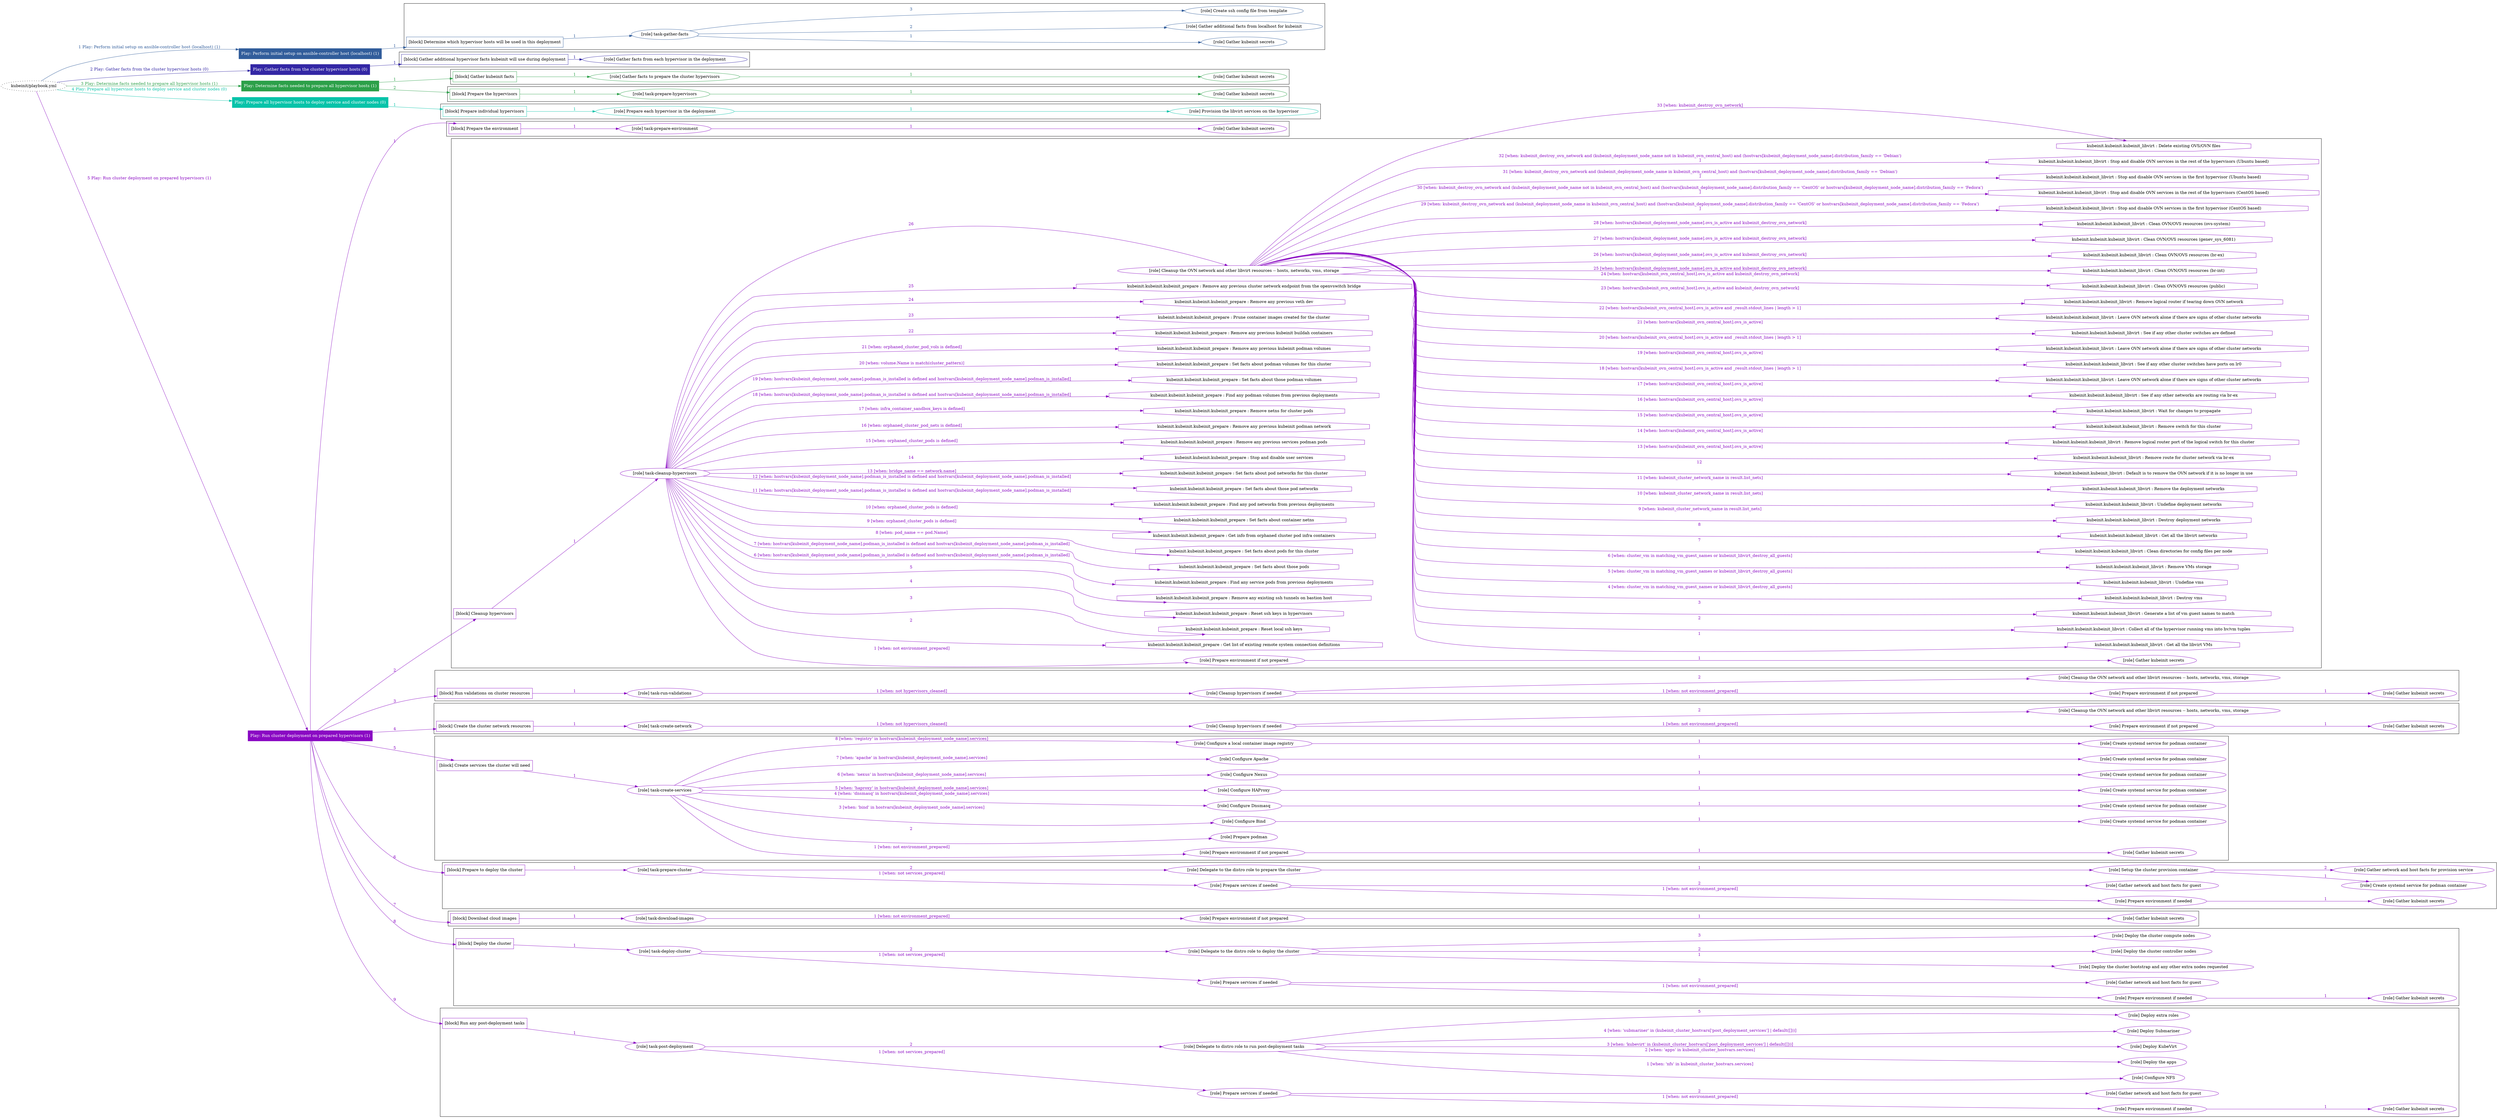 digraph {
	graph [concentrate=true ordering=in rankdir=LR ratio=fill]
	edge [esep=5 sep=10]
	"kubeinit/playbook.yml" [URL="/home/runner/work/kubeinit/kubeinit/kubeinit/playbook.yml" id=playbook_cbf51d0e style=dotted]
	"kubeinit/playbook.yml" -> play_0e53d2b6 [label="1 Play: Perform initial setup on ansible-controller host (localhost) (1)" color="#315d9b" fontcolor="#315d9b" id=edge_play_0e53d2b6 labeltooltip="1 Play: Perform initial setup on ansible-controller host (localhost) (1)" tooltip="1 Play: Perform initial setup on ansible-controller host (localhost) (1)"]
	subgraph "Play: Perform initial setup on ansible-controller host (localhost) (1)" {
		play_0e53d2b6 [label="Play: Perform initial setup on ansible-controller host (localhost) (1)" URL="/home/runner/work/kubeinit/kubeinit/kubeinit/playbook.yml" color="#315d9b" fontcolor="#ffffff" id=play_0e53d2b6 shape=box style=filled tooltip=localhost]
		play_0e53d2b6 -> block_0f319288 [label=1 color="#315d9b" fontcolor="#315d9b" id=edge_block_0f319288 labeltooltip=1 tooltip=1]
		subgraph cluster_block_0f319288 {
			block_0f319288 [label="[block] Determine which hypervisor hosts will be used in this deployment" URL="/home/runner/work/kubeinit/kubeinit/kubeinit/playbook.yml" color="#315d9b" id=block_0f319288 labeltooltip="Determine which hypervisor hosts will be used in this deployment" shape=box tooltip="Determine which hypervisor hosts will be used in this deployment"]
			block_0f319288 -> role_2f1aca7a [label="1 " color="#315d9b" fontcolor="#315d9b" id=edge_role_2f1aca7a labeltooltip="1 " tooltip="1 "]
			subgraph "task-gather-facts" {
				role_2f1aca7a [label="[role] task-gather-facts" URL="/home/runner/work/kubeinit/kubeinit/kubeinit/playbook.yml" color="#315d9b" id=role_2f1aca7a tooltip="task-gather-facts"]
				role_2f1aca7a -> role_525508ff [label="1 " color="#315d9b" fontcolor="#315d9b" id=edge_role_525508ff labeltooltip="1 " tooltip="1 "]
				subgraph "Gather kubeinit secrets" {
					role_525508ff [label="[role] Gather kubeinit secrets" URL="/home/runner/.ansible/collections/ansible_collections/kubeinit/kubeinit/roles/kubeinit_prepare/tasks/build_hypervisors_group.yml" color="#315d9b" id=role_525508ff tooltip="Gather kubeinit secrets"]
				}
				role_2f1aca7a -> role_7975492c [label="2 " color="#315d9b" fontcolor="#315d9b" id=edge_role_7975492c labeltooltip="2 " tooltip="2 "]
				subgraph "Gather additional facts from localhost for kubeinit" {
					role_7975492c [label="[role] Gather additional facts from localhost for kubeinit" URL="/home/runner/.ansible/collections/ansible_collections/kubeinit/kubeinit/roles/kubeinit_prepare/tasks/build_hypervisors_group.yml" color="#315d9b" id=role_7975492c tooltip="Gather additional facts from localhost for kubeinit"]
				}
				role_2f1aca7a -> role_d4ef1ac5 [label="3 " color="#315d9b" fontcolor="#315d9b" id=edge_role_d4ef1ac5 labeltooltip="3 " tooltip="3 "]
				subgraph "Create ssh config file from template" {
					role_d4ef1ac5 [label="[role] Create ssh config file from template" URL="/home/runner/.ansible/collections/ansible_collections/kubeinit/kubeinit/roles/kubeinit_prepare/tasks/build_hypervisors_group.yml" color="#315d9b" id=role_d4ef1ac5 tooltip="Create ssh config file from template"]
				}
			}
		}
	}
	"kubeinit/playbook.yml" -> play_0c0f4a40 [label="2 Play: Gather facts from the cluster hypervisor hosts (0)" color="#3327a5" fontcolor="#3327a5" id=edge_play_0c0f4a40 labeltooltip="2 Play: Gather facts from the cluster hypervisor hosts (0)" tooltip="2 Play: Gather facts from the cluster hypervisor hosts (0)"]
	subgraph "Play: Gather facts from the cluster hypervisor hosts (0)" {
		play_0c0f4a40 [label="Play: Gather facts from the cluster hypervisor hosts (0)" URL="/home/runner/work/kubeinit/kubeinit/kubeinit/playbook.yml" color="#3327a5" fontcolor="#ffffff" id=play_0c0f4a40 shape=box style=filled tooltip="Play: Gather facts from the cluster hypervisor hosts (0)"]
		play_0c0f4a40 -> block_e33eb6d2 [label=1 color="#3327a5" fontcolor="#3327a5" id=edge_block_e33eb6d2 labeltooltip=1 tooltip=1]
		subgraph cluster_block_e33eb6d2 {
			block_e33eb6d2 [label="[block] Gather additional hypervisor facts kubeinit will use during deployment" URL="/home/runner/work/kubeinit/kubeinit/kubeinit/playbook.yml" color="#3327a5" id=block_e33eb6d2 labeltooltip="Gather additional hypervisor facts kubeinit will use during deployment" shape=box tooltip="Gather additional hypervisor facts kubeinit will use during deployment"]
			block_e33eb6d2 -> role_d0ce61ab [label="1 " color="#3327a5" fontcolor="#3327a5" id=edge_role_d0ce61ab labeltooltip="1 " tooltip="1 "]
			subgraph "Gather facts from each hypervisor in the deployment" {
				role_d0ce61ab [label="[role] Gather facts from each hypervisor in the deployment" URL="/home/runner/work/kubeinit/kubeinit/kubeinit/playbook.yml" color="#3327a5" id=role_d0ce61ab tooltip="Gather facts from each hypervisor in the deployment"]
			}
		}
	}
	"kubeinit/playbook.yml" -> play_9f31dd25 [label="3 Play: Determine facts needed to prepare all hypervisor hosts (1)" color="#2ca049" fontcolor="#2ca049" id=edge_play_9f31dd25 labeltooltip="3 Play: Determine facts needed to prepare all hypervisor hosts (1)" tooltip="3 Play: Determine facts needed to prepare all hypervisor hosts (1)"]
	subgraph "Play: Determine facts needed to prepare all hypervisor hosts (1)" {
		play_9f31dd25 [label="Play: Determine facts needed to prepare all hypervisor hosts (1)" URL="/home/runner/work/kubeinit/kubeinit/kubeinit/playbook.yml" color="#2ca049" fontcolor="#ffffff" id=play_9f31dd25 shape=box style=filled tooltip=localhost]
		play_9f31dd25 -> block_013de4ab [label=1 color="#2ca049" fontcolor="#2ca049" id=edge_block_013de4ab labeltooltip=1 tooltip=1]
		subgraph cluster_block_013de4ab {
			block_013de4ab [label="[block] Gather kubeinit facts" URL="/home/runner/work/kubeinit/kubeinit/kubeinit/playbook.yml" color="#2ca049" id=block_013de4ab labeltooltip="Gather kubeinit facts" shape=box tooltip="Gather kubeinit facts"]
			block_013de4ab -> role_4ed8625d [label="1 " color="#2ca049" fontcolor="#2ca049" id=edge_role_4ed8625d labeltooltip="1 " tooltip="1 "]
			subgraph "Gather facts to prepare the cluster hypervisors" {
				role_4ed8625d [label="[role] Gather facts to prepare the cluster hypervisors" URL="/home/runner/work/kubeinit/kubeinit/kubeinit/playbook.yml" color="#2ca049" id=role_4ed8625d tooltip="Gather facts to prepare the cluster hypervisors"]
				role_4ed8625d -> role_eb923cdc [label="1 " color="#2ca049" fontcolor="#2ca049" id=edge_role_eb923cdc labeltooltip="1 " tooltip="1 "]
				subgraph "Gather kubeinit secrets" {
					role_eb923cdc [label="[role] Gather kubeinit secrets" URL="/home/runner/.ansible/collections/ansible_collections/kubeinit/kubeinit/roles/kubeinit_prepare/tasks/gather_kubeinit_facts.yml" color="#2ca049" id=role_eb923cdc tooltip="Gather kubeinit secrets"]
				}
			}
		}
		play_9f31dd25 -> block_a9639a7e [label=2 color="#2ca049" fontcolor="#2ca049" id=edge_block_a9639a7e labeltooltip=2 tooltip=2]
		subgraph cluster_block_a9639a7e {
			block_a9639a7e [label="[block] Prepare the hypervisors" URL="/home/runner/work/kubeinit/kubeinit/kubeinit/playbook.yml" color="#2ca049" id=block_a9639a7e labeltooltip="Prepare the hypervisors" shape=box tooltip="Prepare the hypervisors"]
			block_a9639a7e -> role_3eb54576 [label="1 " color="#2ca049" fontcolor="#2ca049" id=edge_role_3eb54576 labeltooltip="1 " tooltip="1 "]
			subgraph "task-prepare-hypervisors" {
				role_3eb54576 [label="[role] task-prepare-hypervisors" URL="/home/runner/work/kubeinit/kubeinit/kubeinit/playbook.yml" color="#2ca049" id=role_3eb54576 tooltip="task-prepare-hypervisors"]
				role_3eb54576 -> role_13451ee2 [label="1 " color="#2ca049" fontcolor="#2ca049" id=edge_role_13451ee2 labeltooltip="1 " tooltip="1 "]
				subgraph "Gather kubeinit secrets" {
					role_13451ee2 [label="[role] Gather kubeinit secrets" URL="/home/runner/.ansible/collections/ansible_collections/kubeinit/kubeinit/roles/kubeinit_prepare/tasks/gather_kubeinit_facts.yml" color="#2ca049" id=role_13451ee2 tooltip="Gather kubeinit secrets"]
				}
			}
		}
	}
	"kubeinit/playbook.yml" -> play_fc157ad2 [label="4 Play: Prepare all hypervisor hosts to deploy service and cluster nodes (0)" color="#08c3a9" fontcolor="#08c3a9" id=edge_play_fc157ad2 labeltooltip="4 Play: Prepare all hypervisor hosts to deploy service and cluster nodes (0)" tooltip="4 Play: Prepare all hypervisor hosts to deploy service and cluster nodes (0)"]
	subgraph "Play: Prepare all hypervisor hosts to deploy service and cluster nodes (0)" {
		play_fc157ad2 [label="Play: Prepare all hypervisor hosts to deploy service and cluster nodes (0)" URL="/home/runner/work/kubeinit/kubeinit/kubeinit/playbook.yml" color="#08c3a9" fontcolor="#ffffff" id=play_fc157ad2 shape=box style=filled tooltip="Play: Prepare all hypervisor hosts to deploy service and cluster nodes (0)"]
		play_fc157ad2 -> block_b7de66cf [label=1 color="#08c3a9" fontcolor="#08c3a9" id=edge_block_b7de66cf labeltooltip=1 tooltip=1]
		subgraph cluster_block_b7de66cf {
			block_b7de66cf [label="[block] Prepare individual hypervisors" URL="/home/runner/work/kubeinit/kubeinit/kubeinit/playbook.yml" color="#08c3a9" id=block_b7de66cf labeltooltip="Prepare individual hypervisors" shape=box tooltip="Prepare individual hypervisors"]
			block_b7de66cf -> role_782edfce [label="1 " color="#08c3a9" fontcolor="#08c3a9" id=edge_role_782edfce labeltooltip="1 " tooltip="1 "]
			subgraph "Prepare each hypervisor in the deployment" {
				role_782edfce [label="[role] Prepare each hypervisor in the deployment" URL="/home/runner/work/kubeinit/kubeinit/kubeinit/playbook.yml" color="#08c3a9" id=role_782edfce tooltip="Prepare each hypervisor in the deployment"]
				role_782edfce -> role_ee7a25b6 [label="1 " color="#08c3a9" fontcolor="#08c3a9" id=edge_role_ee7a25b6 labeltooltip="1 " tooltip="1 "]
				subgraph "Provision the libvirt services on the hypervisor" {
					role_ee7a25b6 [label="[role] Provision the libvirt services on the hypervisor" URL="/home/runner/.ansible/collections/ansible_collections/kubeinit/kubeinit/roles/kubeinit_prepare/tasks/prepare_hypervisor.yml" color="#08c3a9" id=role_ee7a25b6 tooltip="Provision the libvirt services on the hypervisor"]
				}
			}
		}
	}
	"kubeinit/playbook.yml" -> play_14d7b55d [label="5 Play: Run cluster deployment on prepared hypervisors (1)" color="#8a09c3" fontcolor="#8a09c3" id=edge_play_14d7b55d labeltooltip="5 Play: Run cluster deployment on prepared hypervisors (1)" tooltip="5 Play: Run cluster deployment on prepared hypervisors (1)"]
	subgraph "Play: Run cluster deployment on prepared hypervisors (1)" {
		play_14d7b55d [label="Play: Run cluster deployment on prepared hypervisors (1)" URL="/home/runner/work/kubeinit/kubeinit/kubeinit/playbook.yml" color="#8a09c3" fontcolor="#ffffff" id=play_14d7b55d shape=box style=filled tooltip=localhost]
		play_14d7b55d -> block_ca105dee [label=1 color="#8a09c3" fontcolor="#8a09c3" id=edge_block_ca105dee labeltooltip=1 tooltip=1]
		subgraph cluster_block_ca105dee {
			block_ca105dee [label="[block] Prepare the environment" URL="/home/runner/work/kubeinit/kubeinit/kubeinit/playbook.yml" color="#8a09c3" id=block_ca105dee labeltooltip="Prepare the environment" shape=box tooltip="Prepare the environment"]
			block_ca105dee -> role_9238acc0 [label="1 " color="#8a09c3" fontcolor="#8a09c3" id=edge_role_9238acc0 labeltooltip="1 " tooltip="1 "]
			subgraph "task-prepare-environment" {
				role_9238acc0 [label="[role] task-prepare-environment" URL="/home/runner/work/kubeinit/kubeinit/kubeinit/playbook.yml" color="#8a09c3" id=role_9238acc0 tooltip="task-prepare-environment"]
				role_9238acc0 -> role_e49a4845 [label="1 " color="#8a09c3" fontcolor="#8a09c3" id=edge_role_e49a4845 labeltooltip="1 " tooltip="1 "]
				subgraph "Gather kubeinit secrets" {
					role_e49a4845 [label="[role] Gather kubeinit secrets" URL="/home/runner/.ansible/collections/ansible_collections/kubeinit/kubeinit/roles/kubeinit_prepare/tasks/gather_kubeinit_facts.yml" color="#8a09c3" id=role_e49a4845 tooltip="Gather kubeinit secrets"]
				}
			}
		}
		play_14d7b55d -> block_786f0827 [label=2 color="#8a09c3" fontcolor="#8a09c3" id=edge_block_786f0827 labeltooltip=2 tooltip=2]
		subgraph cluster_block_786f0827 {
			block_786f0827 [label="[block] Cleanup hypervisors" URL="/home/runner/work/kubeinit/kubeinit/kubeinit/playbook.yml" color="#8a09c3" id=block_786f0827 labeltooltip="Cleanup hypervisors" shape=box tooltip="Cleanup hypervisors"]
			block_786f0827 -> role_df33c262 [label="1 " color="#8a09c3" fontcolor="#8a09c3" id=edge_role_df33c262 labeltooltip="1 " tooltip="1 "]
			subgraph "task-cleanup-hypervisors" {
				role_df33c262 [label="[role] task-cleanup-hypervisors" URL="/home/runner/work/kubeinit/kubeinit/kubeinit/playbook.yml" color="#8a09c3" id=role_df33c262 tooltip="task-cleanup-hypervisors"]
				role_df33c262 -> role_46e52ec6 [label="1 [when: not environment_prepared]" color="#8a09c3" fontcolor="#8a09c3" id=edge_role_46e52ec6 labeltooltip="1 [when: not environment_prepared]" tooltip="1 [when: not environment_prepared]"]
				subgraph "Prepare environment if not prepared" {
					role_46e52ec6 [label="[role] Prepare environment if not prepared" URL="/home/runner/.ansible/collections/ansible_collections/kubeinit/kubeinit/roles/kubeinit_prepare/tasks/cleanup_hypervisors.yml" color="#8a09c3" id=role_46e52ec6 tooltip="Prepare environment if not prepared"]
					role_46e52ec6 -> role_22b774e2 [label="1 " color="#8a09c3" fontcolor="#8a09c3" id=edge_role_22b774e2 labeltooltip="1 " tooltip="1 "]
					subgraph "Gather kubeinit secrets" {
						role_22b774e2 [label="[role] Gather kubeinit secrets" URL="/home/runner/.ansible/collections/ansible_collections/kubeinit/kubeinit/roles/kubeinit_prepare/tasks/gather_kubeinit_facts.yml" color="#8a09c3" id=role_22b774e2 tooltip="Gather kubeinit secrets"]
					}
				}
				task_d0df6bf2 [label="kubeinit.kubeinit.kubeinit_prepare : Get list of existing remote system connection definitions" URL="/home/runner/.ansible/collections/ansible_collections/kubeinit/kubeinit/roles/kubeinit_prepare/tasks/cleanup_hypervisors.yml" color="#8a09c3" id=task_d0df6bf2 shape=octagon tooltip="kubeinit.kubeinit.kubeinit_prepare : Get list of existing remote system connection definitions"]
				role_df33c262 -> task_d0df6bf2 [label="2 " color="#8a09c3" fontcolor="#8a09c3" id=edge_task_d0df6bf2 labeltooltip="2 " tooltip="2 "]
				task_c8306ed7 [label="kubeinit.kubeinit.kubeinit_prepare : Reset local ssh keys" URL="/home/runner/.ansible/collections/ansible_collections/kubeinit/kubeinit/roles/kubeinit_prepare/tasks/cleanup_hypervisors.yml" color="#8a09c3" id=task_c8306ed7 shape=octagon tooltip="kubeinit.kubeinit.kubeinit_prepare : Reset local ssh keys"]
				role_df33c262 -> task_c8306ed7 [label="3 " color="#8a09c3" fontcolor="#8a09c3" id=edge_task_c8306ed7 labeltooltip="3 " tooltip="3 "]
				task_b553260b [label="kubeinit.kubeinit.kubeinit_prepare : Reset ssh keys in hypervisors" URL="/home/runner/.ansible/collections/ansible_collections/kubeinit/kubeinit/roles/kubeinit_prepare/tasks/cleanup_hypervisors.yml" color="#8a09c3" id=task_b553260b shape=octagon tooltip="kubeinit.kubeinit.kubeinit_prepare : Reset ssh keys in hypervisors"]
				role_df33c262 -> task_b553260b [label="4 " color="#8a09c3" fontcolor="#8a09c3" id=edge_task_b553260b labeltooltip="4 " tooltip="4 "]
				task_935a478a [label="kubeinit.kubeinit.kubeinit_prepare : Remove any existing ssh tunnels on bastion host" URL="/home/runner/.ansible/collections/ansible_collections/kubeinit/kubeinit/roles/kubeinit_prepare/tasks/cleanup_hypervisors.yml" color="#8a09c3" id=task_935a478a shape=octagon tooltip="kubeinit.kubeinit.kubeinit_prepare : Remove any existing ssh tunnels on bastion host"]
				role_df33c262 -> task_935a478a [label="5 " color="#8a09c3" fontcolor="#8a09c3" id=edge_task_935a478a labeltooltip="5 " tooltip="5 "]
				task_311140b2 [label="kubeinit.kubeinit.kubeinit_prepare : Find any service pods from previous deployments" URL="/home/runner/.ansible/collections/ansible_collections/kubeinit/kubeinit/roles/kubeinit_prepare/tasks/cleanup_hypervisors.yml" color="#8a09c3" id=task_311140b2 shape=octagon tooltip="kubeinit.kubeinit.kubeinit_prepare : Find any service pods from previous deployments"]
				role_df33c262 -> task_311140b2 [label="6 [when: hostvars[kubeinit_deployment_node_name].podman_is_installed is defined and hostvars[kubeinit_deployment_node_name].podman_is_installed]" color="#8a09c3" fontcolor="#8a09c3" id=edge_task_311140b2 labeltooltip="6 [when: hostvars[kubeinit_deployment_node_name].podman_is_installed is defined and hostvars[kubeinit_deployment_node_name].podman_is_installed]" tooltip="6 [when: hostvars[kubeinit_deployment_node_name].podman_is_installed is defined and hostvars[kubeinit_deployment_node_name].podman_is_installed]"]
				task_df5dc1bd [label="kubeinit.kubeinit.kubeinit_prepare : Set facts about those pods" URL="/home/runner/.ansible/collections/ansible_collections/kubeinit/kubeinit/roles/kubeinit_prepare/tasks/cleanup_hypervisors.yml" color="#8a09c3" id=task_df5dc1bd shape=octagon tooltip="kubeinit.kubeinit.kubeinit_prepare : Set facts about those pods"]
				role_df33c262 -> task_df5dc1bd [label="7 [when: hostvars[kubeinit_deployment_node_name].podman_is_installed is defined and hostvars[kubeinit_deployment_node_name].podman_is_installed]" color="#8a09c3" fontcolor="#8a09c3" id=edge_task_df5dc1bd labeltooltip="7 [when: hostvars[kubeinit_deployment_node_name].podman_is_installed is defined and hostvars[kubeinit_deployment_node_name].podman_is_installed]" tooltip="7 [when: hostvars[kubeinit_deployment_node_name].podman_is_installed is defined and hostvars[kubeinit_deployment_node_name].podman_is_installed]"]
				task_845757c4 [label="kubeinit.kubeinit.kubeinit_prepare : Set facts about pods for this cluster" URL="/home/runner/.ansible/collections/ansible_collections/kubeinit/kubeinit/roles/kubeinit_prepare/tasks/cleanup_hypervisors.yml" color="#8a09c3" id=task_845757c4 shape=octagon tooltip="kubeinit.kubeinit.kubeinit_prepare : Set facts about pods for this cluster"]
				role_df33c262 -> task_845757c4 [label="8 [when: pod_name == pod.Name]" color="#8a09c3" fontcolor="#8a09c3" id=edge_task_845757c4 labeltooltip="8 [when: pod_name == pod.Name]" tooltip="8 [when: pod_name == pod.Name]"]
				task_18494820 [label="kubeinit.kubeinit.kubeinit_prepare : Get info from orphaned cluster pod infra containers" URL="/home/runner/.ansible/collections/ansible_collections/kubeinit/kubeinit/roles/kubeinit_prepare/tasks/cleanup_hypervisors.yml" color="#8a09c3" id=task_18494820 shape=octagon tooltip="kubeinit.kubeinit.kubeinit_prepare : Get info from orphaned cluster pod infra containers"]
				role_df33c262 -> task_18494820 [label="9 [when: orphaned_cluster_pods is defined]" color="#8a09c3" fontcolor="#8a09c3" id=edge_task_18494820 labeltooltip="9 [when: orphaned_cluster_pods is defined]" tooltip="9 [when: orphaned_cluster_pods is defined]"]
				task_97c0f223 [label="kubeinit.kubeinit.kubeinit_prepare : Set facts about container netns" URL="/home/runner/.ansible/collections/ansible_collections/kubeinit/kubeinit/roles/kubeinit_prepare/tasks/cleanup_hypervisors.yml" color="#8a09c3" id=task_97c0f223 shape=octagon tooltip="kubeinit.kubeinit.kubeinit_prepare : Set facts about container netns"]
				role_df33c262 -> task_97c0f223 [label="10 [when: orphaned_cluster_pods is defined]" color="#8a09c3" fontcolor="#8a09c3" id=edge_task_97c0f223 labeltooltip="10 [when: orphaned_cluster_pods is defined]" tooltip="10 [when: orphaned_cluster_pods is defined]"]
				task_e289076f [label="kubeinit.kubeinit.kubeinit_prepare : Find any pod networks from previous deployments" URL="/home/runner/.ansible/collections/ansible_collections/kubeinit/kubeinit/roles/kubeinit_prepare/tasks/cleanup_hypervisors.yml" color="#8a09c3" id=task_e289076f shape=octagon tooltip="kubeinit.kubeinit.kubeinit_prepare : Find any pod networks from previous deployments"]
				role_df33c262 -> task_e289076f [label="11 [when: hostvars[kubeinit_deployment_node_name].podman_is_installed is defined and hostvars[kubeinit_deployment_node_name].podman_is_installed]" color="#8a09c3" fontcolor="#8a09c3" id=edge_task_e289076f labeltooltip="11 [when: hostvars[kubeinit_deployment_node_name].podman_is_installed is defined and hostvars[kubeinit_deployment_node_name].podman_is_installed]" tooltip="11 [when: hostvars[kubeinit_deployment_node_name].podman_is_installed is defined and hostvars[kubeinit_deployment_node_name].podman_is_installed]"]
				task_81b7e1af [label="kubeinit.kubeinit.kubeinit_prepare : Set facts about those pod networks" URL="/home/runner/.ansible/collections/ansible_collections/kubeinit/kubeinit/roles/kubeinit_prepare/tasks/cleanup_hypervisors.yml" color="#8a09c3" id=task_81b7e1af shape=octagon tooltip="kubeinit.kubeinit.kubeinit_prepare : Set facts about those pod networks"]
				role_df33c262 -> task_81b7e1af [label="12 [when: hostvars[kubeinit_deployment_node_name].podman_is_installed is defined and hostvars[kubeinit_deployment_node_name].podman_is_installed]" color="#8a09c3" fontcolor="#8a09c3" id=edge_task_81b7e1af labeltooltip="12 [when: hostvars[kubeinit_deployment_node_name].podman_is_installed is defined and hostvars[kubeinit_deployment_node_name].podman_is_installed]" tooltip="12 [when: hostvars[kubeinit_deployment_node_name].podman_is_installed is defined and hostvars[kubeinit_deployment_node_name].podman_is_installed]"]
				task_b53e77b4 [label="kubeinit.kubeinit.kubeinit_prepare : Set facts about pod networks for this cluster" URL="/home/runner/.ansible/collections/ansible_collections/kubeinit/kubeinit/roles/kubeinit_prepare/tasks/cleanup_hypervisors.yml" color="#8a09c3" id=task_b53e77b4 shape=octagon tooltip="kubeinit.kubeinit.kubeinit_prepare : Set facts about pod networks for this cluster"]
				role_df33c262 -> task_b53e77b4 [label="13 [when: bridge_name == network.name]" color="#8a09c3" fontcolor="#8a09c3" id=edge_task_b53e77b4 labeltooltip="13 [when: bridge_name == network.name]" tooltip="13 [when: bridge_name == network.name]"]
				task_6fd33ce6 [label="kubeinit.kubeinit.kubeinit_prepare : Stop and disable user services" URL="/home/runner/.ansible/collections/ansible_collections/kubeinit/kubeinit/roles/kubeinit_prepare/tasks/cleanup_hypervisors.yml" color="#8a09c3" id=task_6fd33ce6 shape=octagon tooltip="kubeinit.kubeinit.kubeinit_prepare : Stop and disable user services"]
				role_df33c262 -> task_6fd33ce6 [label="14 " color="#8a09c3" fontcolor="#8a09c3" id=edge_task_6fd33ce6 labeltooltip="14 " tooltip="14 "]
				task_0e86a16a [label="kubeinit.kubeinit.kubeinit_prepare : Remove any previous services podman pods" URL="/home/runner/.ansible/collections/ansible_collections/kubeinit/kubeinit/roles/kubeinit_prepare/tasks/cleanup_hypervisors.yml" color="#8a09c3" id=task_0e86a16a shape=octagon tooltip="kubeinit.kubeinit.kubeinit_prepare : Remove any previous services podman pods"]
				role_df33c262 -> task_0e86a16a [label="15 [when: orphaned_cluster_pods is defined]" color="#8a09c3" fontcolor="#8a09c3" id=edge_task_0e86a16a labeltooltip="15 [when: orphaned_cluster_pods is defined]" tooltip="15 [when: orphaned_cluster_pods is defined]"]
				task_f2d25a81 [label="kubeinit.kubeinit.kubeinit_prepare : Remove any previous kubeinit podman network" URL="/home/runner/.ansible/collections/ansible_collections/kubeinit/kubeinit/roles/kubeinit_prepare/tasks/cleanup_hypervisors.yml" color="#8a09c3" id=task_f2d25a81 shape=octagon tooltip="kubeinit.kubeinit.kubeinit_prepare : Remove any previous kubeinit podman network"]
				role_df33c262 -> task_f2d25a81 [label="16 [when: orphaned_cluster_pod_nets is defined]" color="#8a09c3" fontcolor="#8a09c3" id=edge_task_f2d25a81 labeltooltip="16 [when: orphaned_cluster_pod_nets is defined]" tooltip="16 [when: orphaned_cluster_pod_nets is defined]"]
				task_d28173de [label="kubeinit.kubeinit.kubeinit_prepare : Remove netns for cluster pods" URL="/home/runner/.ansible/collections/ansible_collections/kubeinit/kubeinit/roles/kubeinit_prepare/tasks/cleanup_hypervisors.yml" color="#8a09c3" id=task_d28173de shape=octagon tooltip="kubeinit.kubeinit.kubeinit_prepare : Remove netns for cluster pods"]
				role_df33c262 -> task_d28173de [label="17 [when: infra_container_sandbox_keys is defined]" color="#8a09c3" fontcolor="#8a09c3" id=edge_task_d28173de labeltooltip="17 [when: infra_container_sandbox_keys is defined]" tooltip="17 [when: infra_container_sandbox_keys is defined]"]
				task_4793612b [label="kubeinit.kubeinit.kubeinit_prepare : Find any podman volumes from previous deployments" URL="/home/runner/.ansible/collections/ansible_collections/kubeinit/kubeinit/roles/kubeinit_prepare/tasks/cleanup_hypervisors.yml" color="#8a09c3" id=task_4793612b shape=octagon tooltip="kubeinit.kubeinit.kubeinit_prepare : Find any podman volumes from previous deployments"]
				role_df33c262 -> task_4793612b [label="18 [when: hostvars[kubeinit_deployment_node_name].podman_is_installed is defined and hostvars[kubeinit_deployment_node_name].podman_is_installed]" color="#8a09c3" fontcolor="#8a09c3" id=edge_task_4793612b labeltooltip="18 [when: hostvars[kubeinit_deployment_node_name].podman_is_installed is defined and hostvars[kubeinit_deployment_node_name].podman_is_installed]" tooltip="18 [when: hostvars[kubeinit_deployment_node_name].podman_is_installed is defined and hostvars[kubeinit_deployment_node_name].podman_is_installed]"]
				task_64f0d063 [label="kubeinit.kubeinit.kubeinit_prepare : Set facts about those podman volumes" URL="/home/runner/.ansible/collections/ansible_collections/kubeinit/kubeinit/roles/kubeinit_prepare/tasks/cleanup_hypervisors.yml" color="#8a09c3" id=task_64f0d063 shape=octagon tooltip="kubeinit.kubeinit.kubeinit_prepare : Set facts about those podman volumes"]
				role_df33c262 -> task_64f0d063 [label="19 [when: hostvars[kubeinit_deployment_node_name].podman_is_installed is defined and hostvars[kubeinit_deployment_node_name].podman_is_installed]" color="#8a09c3" fontcolor="#8a09c3" id=edge_task_64f0d063 labeltooltip="19 [when: hostvars[kubeinit_deployment_node_name].podman_is_installed is defined and hostvars[kubeinit_deployment_node_name].podman_is_installed]" tooltip="19 [when: hostvars[kubeinit_deployment_node_name].podman_is_installed is defined and hostvars[kubeinit_deployment_node_name].podman_is_installed]"]
				task_e8107173 [label="kubeinit.kubeinit.kubeinit_prepare : Set facts about podman volumes for this cluster" URL="/home/runner/.ansible/collections/ansible_collections/kubeinit/kubeinit/roles/kubeinit_prepare/tasks/cleanup_hypervisors.yml" color="#8a09c3" id=task_e8107173 shape=octagon tooltip="kubeinit.kubeinit.kubeinit_prepare : Set facts about podman volumes for this cluster"]
				role_df33c262 -> task_e8107173 [label="20 [when: volume.Name is match(cluster_pattern)]" color="#8a09c3" fontcolor="#8a09c3" id=edge_task_e8107173 labeltooltip="20 [when: volume.Name is match(cluster_pattern)]" tooltip="20 [when: volume.Name is match(cluster_pattern)]"]
				task_b4f362a3 [label="kubeinit.kubeinit.kubeinit_prepare : Remove any previous kubeinit podman volumes" URL="/home/runner/.ansible/collections/ansible_collections/kubeinit/kubeinit/roles/kubeinit_prepare/tasks/cleanup_hypervisors.yml" color="#8a09c3" id=task_b4f362a3 shape=octagon tooltip="kubeinit.kubeinit.kubeinit_prepare : Remove any previous kubeinit podman volumes"]
				role_df33c262 -> task_b4f362a3 [label="21 [when: orphaned_cluster_pod_vols is defined]" color="#8a09c3" fontcolor="#8a09c3" id=edge_task_b4f362a3 labeltooltip="21 [when: orphaned_cluster_pod_vols is defined]" tooltip="21 [when: orphaned_cluster_pod_vols is defined]"]
				task_54dbd20d [label="kubeinit.kubeinit.kubeinit_prepare : Remove any previous kubeinit buildah containers" URL="/home/runner/.ansible/collections/ansible_collections/kubeinit/kubeinit/roles/kubeinit_prepare/tasks/cleanup_hypervisors.yml" color="#8a09c3" id=task_54dbd20d shape=octagon tooltip="kubeinit.kubeinit.kubeinit_prepare : Remove any previous kubeinit buildah containers"]
				role_df33c262 -> task_54dbd20d [label="22 " color="#8a09c3" fontcolor="#8a09c3" id=edge_task_54dbd20d labeltooltip="22 " tooltip="22 "]
				task_ea048864 [label="kubeinit.kubeinit.kubeinit_prepare : Prune container images created for the cluster" URL="/home/runner/.ansible/collections/ansible_collections/kubeinit/kubeinit/roles/kubeinit_prepare/tasks/cleanup_hypervisors.yml" color="#8a09c3" id=task_ea048864 shape=octagon tooltip="kubeinit.kubeinit.kubeinit_prepare : Prune container images created for the cluster"]
				role_df33c262 -> task_ea048864 [label="23 " color="#8a09c3" fontcolor="#8a09c3" id=edge_task_ea048864 labeltooltip="23 " tooltip="23 "]
				task_037d9bde [label="kubeinit.kubeinit.kubeinit_prepare : Remove any previous veth dev" URL="/home/runner/.ansible/collections/ansible_collections/kubeinit/kubeinit/roles/kubeinit_prepare/tasks/cleanup_hypervisors.yml" color="#8a09c3" id=task_037d9bde shape=octagon tooltip="kubeinit.kubeinit.kubeinit_prepare : Remove any previous veth dev"]
				role_df33c262 -> task_037d9bde [label="24 " color="#8a09c3" fontcolor="#8a09c3" id=edge_task_037d9bde labeltooltip="24 " tooltip="24 "]
				task_412287cf [label="kubeinit.kubeinit.kubeinit_prepare : Remove any previous cluster network endpoint from the openvswitch bridge" URL="/home/runner/.ansible/collections/ansible_collections/kubeinit/kubeinit/roles/kubeinit_prepare/tasks/cleanup_hypervisors.yml" color="#8a09c3" id=task_412287cf shape=octagon tooltip="kubeinit.kubeinit.kubeinit_prepare : Remove any previous cluster network endpoint from the openvswitch bridge"]
				role_df33c262 -> task_412287cf [label="25 " color="#8a09c3" fontcolor="#8a09c3" id=edge_task_412287cf labeltooltip="25 " tooltip="25 "]
				role_df33c262 -> role_cd6eaa94 [label="26 " color="#8a09c3" fontcolor="#8a09c3" id=edge_role_cd6eaa94 labeltooltip="26 " tooltip="26 "]
				subgraph "Cleanup the OVN network and other libvirt resources -- hosts, networks, vms, storage" {
					role_cd6eaa94 [label="[role] Cleanup the OVN network and other libvirt resources -- hosts, networks, vms, storage" URL="/home/runner/.ansible/collections/ansible_collections/kubeinit/kubeinit/roles/kubeinit_prepare/tasks/cleanup_hypervisors.yml" color="#8a09c3" id=role_cd6eaa94 tooltip="Cleanup the OVN network and other libvirt resources -- hosts, networks, vms, storage"]
					task_c2fe6f0e [label="kubeinit.kubeinit.kubeinit_libvirt : Get all the libvirt VMs" URL="/home/runner/.ansible/collections/ansible_collections/kubeinit/kubeinit/roles/kubeinit_libvirt/tasks/cleanup_libvirt.yml" color="#8a09c3" id=task_c2fe6f0e shape=octagon tooltip="kubeinit.kubeinit.kubeinit_libvirt : Get all the libvirt VMs"]
					role_cd6eaa94 -> task_c2fe6f0e [label="1 " color="#8a09c3" fontcolor="#8a09c3" id=edge_task_c2fe6f0e labeltooltip="1 " tooltip="1 "]
					task_204e44c4 [label="kubeinit.kubeinit.kubeinit_libvirt : Collect all of the hypervisor running vms into hv/vm tuples" URL="/home/runner/.ansible/collections/ansible_collections/kubeinit/kubeinit/roles/kubeinit_libvirt/tasks/cleanup_libvirt.yml" color="#8a09c3" id=task_204e44c4 shape=octagon tooltip="kubeinit.kubeinit.kubeinit_libvirt : Collect all of the hypervisor running vms into hv/vm tuples"]
					role_cd6eaa94 -> task_204e44c4 [label="2 " color="#8a09c3" fontcolor="#8a09c3" id=edge_task_204e44c4 labeltooltip="2 " tooltip="2 "]
					task_120a9485 [label="kubeinit.kubeinit.kubeinit_libvirt : Generate a list of vm guest names to match" URL="/home/runner/.ansible/collections/ansible_collections/kubeinit/kubeinit/roles/kubeinit_libvirt/tasks/cleanup_libvirt.yml" color="#8a09c3" id=task_120a9485 shape=octagon tooltip="kubeinit.kubeinit.kubeinit_libvirt : Generate a list of vm guest names to match"]
					role_cd6eaa94 -> task_120a9485 [label="3 " color="#8a09c3" fontcolor="#8a09c3" id=edge_task_120a9485 labeltooltip="3 " tooltip="3 "]
					task_feae56d7 [label="kubeinit.kubeinit.kubeinit_libvirt : Destroy vms" URL="/home/runner/.ansible/collections/ansible_collections/kubeinit/kubeinit/roles/kubeinit_libvirt/tasks/cleanup_libvirt.yml" color="#8a09c3" id=task_feae56d7 shape=octagon tooltip="kubeinit.kubeinit.kubeinit_libvirt : Destroy vms"]
					role_cd6eaa94 -> task_feae56d7 [label="4 [when: cluster_vm in matching_vm_guest_names or kubeinit_libvirt_destroy_all_guests]" color="#8a09c3" fontcolor="#8a09c3" id=edge_task_feae56d7 labeltooltip="4 [when: cluster_vm in matching_vm_guest_names or kubeinit_libvirt_destroy_all_guests]" tooltip="4 [when: cluster_vm in matching_vm_guest_names or kubeinit_libvirt_destroy_all_guests]"]
					task_de622704 [label="kubeinit.kubeinit.kubeinit_libvirt : Undefine vms" URL="/home/runner/.ansible/collections/ansible_collections/kubeinit/kubeinit/roles/kubeinit_libvirt/tasks/cleanup_libvirt.yml" color="#8a09c3" id=task_de622704 shape=octagon tooltip="kubeinit.kubeinit.kubeinit_libvirt : Undefine vms"]
					role_cd6eaa94 -> task_de622704 [label="5 [when: cluster_vm in matching_vm_guest_names or kubeinit_libvirt_destroy_all_guests]" color="#8a09c3" fontcolor="#8a09c3" id=edge_task_de622704 labeltooltip="5 [when: cluster_vm in matching_vm_guest_names or kubeinit_libvirt_destroy_all_guests]" tooltip="5 [when: cluster_vm in matching_vm_guest_names or kubeinit_libvirt_destroy_all_guests]"]
					task_ac88c490 [label="kubeinit.kubeinit.kubeinit_libvirt : Remove VMs storage" URL="/home/runner/.ansible/collections/ansible_collections/kubeinit/kubeinit/roles/kubeinit_libvirt/tasks/cleanup_libvirt.yml" color="#8a09c3" id=task_ac88c490 shape=octagon tooltip="kubeinit.kubeinit.kubeinit_libvirt : Remove VMs storage"]
					role_cd6eaa94 -> task_ac88c490 [label="6 [when: cluster_vm in matching_vm_guest_names or kubeinit_libvirt_destroy_all_guests]" color="#8a09c3" fontcolor="#8a09c3" id=edge_task_ac88c490 labeltooltip="6 [when: cluster_vm in matching_vm_guest_names or kubeinit_libvirt_destroy_all_guests]" tooltip="6 [when: cluster_vm in matching_vm_guest_names or kubeinit_libvirt_destroy_all_guests]"]
					task_877bdd6f [label="kubeinit.kubeinit.kubeinit_libvirt : Clean directories for config files per node" URL="/home/runner/.ansible/collections/ansible_collections/kubeinit/kubeinit/roles/kubeinit_libvirt/tasks/cleanup_libvirt.yml" color="#8a09c3" id=task_877bdd6f shape=octagon tooltip="kubeinit.kubeinit.kubeinit_libvirt : Clean directories for config files per node"]
					role_cd6eaa94 -> task_877bdd6f [label="7 " color="#8a09c3" fontcolor="#8a09c3" id=edge_task_877bdd6f labeltooltip="7 " tooltip="7 "]
					task_cd461cb7 [label="kubeinit.kubeinit.kubeinit_libvirt : Get all the libvirt networks" URL="/home/runner/.ansible/collections/ansible_collections/kubeinit/kubeinit/roles/kubeinit_libvirt/tasks/cleanup_libvirt.yml" color="#8a09c3" id=task_cd461cb7 shape=octagon tooltip="kubeinit.kubeinit.kubeinit_libvirt : Get all the libvirt networks"]
					role_cd6eaa94 -> task_cd461cb7 [label="8 " color="#8a09c3" fontcolor="#8a09c3" id=edge_task_cd461cb7 labeltooltip="8 " tooltip="8 "]
					task_c1a7523b [label="kubeinit.kubeinit.kubeinit_libvirt : Destroy deployment networks" URL="/home/runner/.ansible/collections/ansible_collections/kubeinit/kubeinit/roles/kubeinit_libvirt/tasks/cleanup_libvirt.yml" color="#8a09c3" id=task_c1a7523b shape=octagon tooltip="kubeinit.kubeinit.kubeinit_libvirt : Destroy deployment networks"]
					role_cd6eaa94 -> task_c1a7523b [label="9 [when: kubeinit_cluster_network_name in result.list_nets]" color="#8a09c3" fontcolor="#8a09c3" id=edge_task_c1a7523b labeltooltip="9 [when: kubeinit_cluster_network_name in result.list_nets]" tooltip="9 [when: kubeinit_cluster_network_name in result.list_nets]"]
					task_979b40b3 [label="kubeinit.kubeinit.kubeinit_libvirt : Undefine deployment networks" URL="/home/runner/.ansible/collections/ansible_collections/kubeinit/kubeinit/roles/kubeinit_libvirt/tasks/cleanup_libvirt.yml" color="#8a09c3" id=task_979b40b3 shape=octagon tooltip="kubeinit.kubeinit.kubeinit_libvirt : Undefine deployment networks"]
					role_cd6eaa94 -> task_979b40b3 [label="10 [when: kubeinit_cluster_network_name in result.list_nets]" color="#8a09c3" fontcolor="#8a09c3" id=edge_task_979b40b3 labeltooltip="10 [when: kubeinit_cluster_network_name in result.list_nets]" tooltip="10 [when: kubeinit_cluster_network_name in result.list_nets]"]
					task_06e68420 [label="kubeinit.kubeinit.kubeinit_libvirt : Remove the deployment networks" URL="/home/runner/.ansible/collections/ansible_collections/kubeinit/kubeinit/roles/kubeinit_libvirt/tasks/cleanup_libvirt.yml" color="#8a09c3" id=task_06e68420 shape=octagon tooltip="kubeinit.kubeinit.kubeinit_libvirt : Remove the deployment networks"]
					role_cd6eaa94 -> task_06e68420 [label="11 [when: kubeinit_cluster_network_name in result.list_nets]" color="#8a09c3" fontcolor="#8a09c3" id=edge_task_06e68420 labeltooltip="11 [when: kubeinit_cluster_network_name in result.list_nets]" tooltip="11 [when: kubeinit_cluster_network_name in result.list_nets]"]
					task_5381df1a [label="kubeinit.kubeinit.kubeinit_libvirt : Default is to remove the OVN network if it is no longer in use" URL="/home/runner/.ansible/collections/ansible_collections/kubeinit/kubeinit/roles/kubeinit_libvirt/tasks/cleanup_libvirt.yml" color="#8a09c3" id=task_5381df1a shape=octagon tooltip="kubeinit.kubeinit.kubeinit_libvirt : Default is to remove the OVN network if it is no longer in use"]
					role_cd6eaa94 -> task_5381df1a [label="12 " color="#8a09c3" fontcolor="#8a09c3" id=edge_task_5381df1a labeltooltip="12 " tooltip="12 "]
					task_de67513a [label="kubeinit.kubeinit.kubeinit_libvirt : Remove route for cluster network via br-ex" URL="/home/runner/.ansible/collections/ansible_collections/kubeinit/kubeinit/roles/kubeinit_libvirt/tasks/cleanup_libvirt.yml" color="#8a09c3" id=task_de67513a shape=octagon tooltip="kubeinit.kubeinit.kubeinit_libvirt : Remove route for cluster network via br-ex"]
					role_cd6eaa94 -> task_de67513a [label="13 [when: hostvars[kubeinit_ovn_central_host].ovs_is_active]" color="#8a09c3" fontcolor="#8a09c3" id=edge_task_de67513a labeltooltip="13 [when: hostvars[kubeinit_ovn_central_host].ovs_is_active]" tooltip="13 [when: hostvars[kubeinit_ovn_central_host].ovs_is_active]"]
					task_d3aa766e [label="kubeinit.kubeinit.kubeinit_libvirt : Remove logical router port of the logical switch for this cluster" URL="/home/runner/.ansible/collections/ansible_collections/kubeinit/kubeinit/roles/kubeinit_libvirt/tasks/cleanup_libvirt.yml" color="#8a09c3" id=task_d3aa766e shape=octagon tooltip="kubeinit.kubeinit.kubeinit_libvirt : Remove logical router port of the logical switch for this cluster"]
					role_cd6eaa94 -> task_d3aa766e [label="14 [when: hostvars[kubeinit_ovn_central_host].ovs_is_active]" color="#8a09c3" fontcolor="#8a09c3" id=edge_task_d3aa766e labeltooltip="14 [when: hostvars[kubeinit_ovn_central_host].ovs_is_active]" tooltip="14 [when: hostvars[kubeinit_ovn_central_host].ovs_is_active]"]
					task_743a6282 [label="kubeinit.kubeinit.kubeinit_libvirt : Remove switch for this cluster" URL="/home/runner/.ansible/collections/ansible_collections/kubeinit/kubeinit/roles/kubeinit_libvirt/tasks/cleanup_libvirt.yml" color="#8a09c3" id=task_743a6282 shape=octagon tooltip="kubeinit.kubeinit.kubeinit_libvirt : Remove switch for this cluster"]
					role_cd6eaa94 -> task_743a6282 [label="15 [when: hostvars[kubeinit_ovn_central_host].ovs_is_active]" color="#8a09c3" fontcolor="#8a09c3" id=edge_task_743a6282 labeltooltip="15 [when: hostvars[kubeinit_ovn_central_host].ovs_is_active]" tooltip="15 [when: hostvars[kubeinit_ovn_central_host].ovs_is_active]"]
					task_cff6c25a [label="kubeinit.kubeinit.kubeinit_libvirt : Wait for changes to propagate" URL="/home/runner/.ansible/collections/ansible_collections/kubeinit/kubeinit/roles/kubeinit_libvirt/tasks/cleanup_libvirt.yml" color="#8a09c3" id=task_cff6c25a shape=octagon tooltip="kubeinit.kubeinit.kubeinit_libvirt : Wait for changes to propagate"]
					role_cd6eaa94 -> task_cff6c25a [label="16 [when: hostvars[kubeinit_ovn_central_host].ovs_is_active]" color="#8a09c3" fontcolor="#8a09c3" id=edge_task_cff6c25a labeltooltip="16 [when: hostvars[kubeinit_ovn_central_host].ovs_is_active]" tooltip="16 [when: hostvars[kubeinit_ovn_central_host].ovs_is_active]"]
					task_380f071c [label="kubeinit.kubeinit.kubeinit_libvirt : See if any other networks are routing via br-ex" URL="/home/runner/.ansible/collections/ansible_collections/kubeinit/kubeinit/roles/kubeinit_libvirt/tasks/cleanup_libvirt.yml" color="#8a09c3" id=task_380f071c shape=octagon tooltip="kubeinit.kubeinit.kubeinit_libvirt : See if any other networks are routing via br-ex"]
					role_cd6eaa94 -> task_380f071c [label="17 [when: hostvars[kubeinit_ovn_central_host].ovs_is_active]" color="#8a09c3" fontcolor="#8a09c3" id=edge_task_380f071c labeltooltip="17 [when: hostvars[kubeinit_ovn_central_host].ovs_is_active]" tooltip="17 [when: hostvars[kubeinit_ovn_central_host].ovs_is_active]"]
					task_1be975df [label="kubeinit.kubeinit.kubeinit_libvirt : Leave OVN network alone if there are signs of other cluster networks" URL="/home/runner/.ansible/collections/ansible_collections/kubeinit/kubeinit/roles/kubeinit_libvirt/tasks/cleanup_libvirt.yml" color="#8a09c3" id=task_1be975df shape=octagon tooltip="kubeinit.kubeinit.kubeinit_libvirt : Leave OVN network alone if there are signs of other cluster networks"]
					role_cd6eaa94 -> task_1be975df [label="18 [when: hostvars[kubeinit_ovn_central_host].ovs_is_active and _result.stdout_lines | length > 1]" color="#8a09c3" fontcolor="#8a09c3" id=edge_task_1be975df labeltooltip="18 [when: hostvars[kubeinit_ovn_central_host].ovs_is_active and _result.stdout_lines | length > 1]" tooltip="18 [when: hostvars[kubeinit_ovn_central_host].ovs_is_active and _result.stdout_lines | length > 1]"]
					task_9c27395b [label="kubeinit.kubeinit.kubeinit_libvirt : See if any other cluster switches have ports on lr0" URL="/home/runner/.ansible/collections/ansible_collections/kubeinit/kubeinit/roles/kubeinit_libvirt/tasks/cleanup_libvirt.yml" color="#8a09c3" id=task_9c27395b shape=octagon tooltip="kubeinit.kubeinit.kubeinit_libvirt : See if any other cluster switches have ports on lr0"]
					role_cd6eaa94 -> task_9c27395b [label="19 [when: hostvars[kubeinit_ovn_central_host].ovs_is_active]" color="#8a09c3" fontcolor="#8a09c3" id=edge_task_9c27395b labeltooltip="19 [when: hostvars[kubeinit_ovn_central_host].ovs_is_active]" tooltip="19 [when: hostvars[kubeinit_ovn_central_host].ovs_is_active]"]
					task_dd74b53f [label="kubeinit.kubeinit.kubeinit_libvirt : Leave OVN network alone if there are signs of other cluster networks" URL="/home/runner/.ansible/collections/ansible_collections/kubeinit/kubeinit/roles/kubeinit_libvirt/tasks/cleanup_libvirt.yml" color="#8a09c3" id=task_dd74b53f shape=octagon tooltip="kubeinit.kubeinit.kubeinit_libvirt : Leave OVN network alone if there are signs of other cluster networks"]
					role_cd6eaa94 -> task_dd74b53f [label="20 [when: hostvars[kubeinit_ovn_central_host].ovs_is_active and _result.stdout_lines | length > 1]" color="#8a09c3" fontcolor="#8a09c3" id=edge_task_dd74b53f labeltooltip="20 [when: hostvars[kubeinit_ovn_central_host].ovs_is_active and _result.stdout_lines | length > 1]" tooltip="20 [when: hostvars[kubeinit_ovn_central_host].ovs_is_active and _result.stdout_lines | length > 1]"]
					task_f442bc5c [label="kubeinit.kubeinit.kubeinit_libvirt : See if any other cluster switches are defined" URL="/home/runner/.ansible/collections/ansible_collections/kubeinit/kubeinit/roles/kubeinit_libvirt/tasks/cleanup_libvirt.yml" color="#8a09c3" id=task_f442bc5c shape=octagon tooltip="kubeinit.kubeinit.kubeinit_libvirt : See if any other cluster switches are defined"]
					role_cd6eaa94 -> task_f442bc5c [label="21 [when: hostvars[kubeinit_ovn_central_host].ovs_is_active]" color="#8a09c3" fontcolor="#8a09c3" id=edge_task_f442bc5c labeltooltip="21 [when: hostvars[kubeinit_ovn_central_host].ovs_is_active]" tooltip="21 [when: hostvars[kubeinit_ovn_central_host].ovs_is_active]"]
					task_6dc3e5bb [label="kubeinit.kubeinit.kubeinit_libvirt : Leave OVN network alone if there are signs of other cluster networks" URL="/home/runner/.ansible/collections/ansible_collections/kubeinit/kubeinit/roles/kubeinit_libvirt/tasks/cleanup_libvirt.yml" color="#8a09c3" id=task_6dc3e5bb shape=octagon tooltip="kubeinit.kubeinit.kubeinit_libvirt : Leave OVN network alone if there are signs of other cluster networks"]
					role_cd6eaa94 -> task_6dc3e5bb [label="22 [when: hostvars[kubeinit_ovn_central_host].ovs_is_active and _result.stdout_lines | length > 1]" color="#8a09c3" fontcolor="#8a09c3" id=edge_task_6dc3e5bb labeltooltip="22 [when: hostvars[kubeinit_ovn_central_host].ovs_is_active and _result.stdout_lines | length > 1]" tooltip="22 [when: hostvars[kubeinit_ovn_central_host].ovs_is_active and _result.stdout_lines | length > 1]"]
					task_f230b07f [label="kubeinit.kubeinit.kubeinit_libvirt : Remove logical router if tearing down OVN network" URL="/home/runner/.ansible/collections/ansible_collections/kubeinit/kubeinit/roles/kubeinit_libvirt/tasks/cleanup_libvirt.yml" color="#8a09c3" id=task_f230b07f shape=octagon tooltip="kubeinit.kubeinit.kubeinit_libvirt : Remove logical router if tearing down OVN network"]
					role_cd6eaa94 -> task_f230b07f [label="23 [when: hostvars[kubeinit_ovn_central_host].ovs_is_active and kubeinit_destroy_ovn_network]" color="#8a09c3" fontcolor="#8a09c3" id=edge_task_f230b07f labeltooltip="23 [when: hostvars[kubeinit_ovn_central_host].ovs_is_active and kubeinit_destroy_ovn_network]" tooltip="23 [when: hostvars[kubeinit_ovn_central_host].ovs_is_active and kubeinit_destroy_ovn_network]"]
					task_59ca8230 [label="kubeinit.kubeinit.kubeinit_libvirt : Clean OVN/OVS resources (public)" URL="/home/runner/.ansible/collections/ansible_collections/kubeinit/kubeinit/roles/kubeinit_libvirt/tasks/cleanup_libvirt.yml" color="#8a09c3" id=task_59ca8230 shape=octagon tooltip="kubeinit.kubeinit.kubeinit_libvirt : Clean OVN/OVS resources (public)"]
					role_cd6eaa94 -> task_59ca8230 [label="24 [when: hostvars[kubeinit_ovn_central_host].ovs_is_active and kubeinit_destroy_ovn_network]" color="#8a09c3" fontcolor="#8a09c3" id=edge_task_59ca8230 labeltooltip="24 [when: hostvars[kubeinit_ovn_central_host].ovs_is_active and kubeinit_destroy_ovn_network]" tooltip="24 [when: hostvars[kubeinit_ovn_central_host].ovs_is_active and kubeinit_destroy_ovn_network]"]
					task_3ff088f8 [label="kubeinit.kubeinit.kubeinit_libvirt : Clean OVN/OVS resources (br-int)" URL="/home/runner/.ansible/collections/ansible_collections/kubeinit/kubeinit/roles/kubeinit_libvirt/tasks/cleanup_libvirt.yml" color="#8a09c3" id=task_3ff088f8 shape=octagon tooltip="kubeinit.kubeinit.kubeinit_libvirt : Clean OVN/OVS resources (br-int)"]
					role_cd6eaa94 -> task_3ff088f8 [label="25 [when: hostvars[kubeinit_deployment_node_name].ovs_is_active and kubeinit_destroy_ovn_network]" color="#8a09c3" fontcolor="#8a09c3" id=edge_task_3ff088f8 labeltooltip="25 [when: hostvars[kubeinit_deployment_node_name].ovs_is_active and kubeinit_destroy_ovn_network]" tooltip="25 [when: hostvars[kubeinit_deployment_node_name].ovs_is_active and kubeinit_destroy_ovn_network]"]
					task_bf671322 [label="kubeinit.kubeinit.kubeinit_libvirt : Clean OVN/OVS resources (br-ex)" URL="/home/runner/.ansible/collections/ansible_collections/kubeinit/kubeinit/roles/kubeinit_libvirt/tasks/cleanup_libvirt.yml" color="#8a09c3" id=task_bf671322 shape=octagon tooltip="kubeinit.kubeinit.kubeinit_libvirt : Clean OVN/OVS resources (br-ex)"]
					role_cd6eaa94 -> task_bf671322 [label="26 [when: hostvars[kubeinit_deployment_node_name].ovs_is_active and kubeinit_destroy_ovn_network]" color="#8a09c3" fontcolor="#8a09c3" id=edge_task_bf671322 labeltooltip="26 [when: hostvars[kubeinit_deployment_node_name].ovs_is_active and kubeinit_destroy_ovn_network]" tooltip="26 [when: hostvars[kubeinit_deployment_node_name].ovs_is_active and kubeinit_destroy_ovn_network]"]
					task_787b5896 [label="kubeinit.kubeinit.kubeinit_libvirt : Clean OVN/OVS resources (genev_sys_6081)" URL="/home/runner/.ansible/collections/ansible_collections/kubeinit/kubeinit/roles/kubeinit_libvirt/tasks/cleanup_libvirt.yml" color="#8a09c3" id=task_787b5896 shape=octagon tooltip="kubeinit.kubeinit.kubeinit_libvirt : Clean OVN/OVS resources (genev_sys_6081)"]
					role_cd6eaa94 -> task_787b5896 [label="27 [when: hostvars[kubeinit_deployment_node_name].ovs_is_active and kubeinit_destroy_ovn_network]" color="#8a09c3" fontcolor="#8a09c3" id=edge_task_787b5896 labeltooltip="27 [when: hostvars[kubeinit_deployment_node_name].ovs_is_active and kubeinit_destroy_ovn_network]" tooltip="27 [when: hostvars[kubeinit_deployment_node_name].ovs_is_active and kubeinit_destroy_ovn_network]"]
					task_39ec89ab [label="kubeinit.kubeinit.kubeinit_libvirt : Clean OVN/OVS resources (ovs-system)" URL="/home/runner/.ansible/collections/ansible_collections/kubeinit/kubeinit/roles/kubeinit_libvirt/tasks/cleanup_libvirt.yml" color="#8a09c3" id=task_39ec89ab shape=octagon tooltip="kubeinit.kubeinit.kubeinit_libvirt : Clean OVN/OVS resources (ovs-system)"]
					role_cd6eaa94 -> task_39ec89ab [label="28 [when: hostvars[kubeinit_deployment_node_name].ovs_is_active and kubeinit_destroy_ovn_network]" color="#8a09c3" fontcolor="#8a09c3" id=edge_task_39ec89ab labeltooltip="28 [when: hostvars[kubeinit_deployment_node_name].ovs_is_active and kubeinit_destroy_ovn_network]" tooltip="28 [when: hostvars[kubeinit_deployment_node_name].ovs_is_active and kubeinit_destroy_ovn_network]"]
					task_80cfc130 [label="kubeinit.kubeinit.kubeinit_libvirt : Stop and disable OVN services in the first hypervisor (CentOS based)" URL="/home/runner/.ansible/collections/ansible_collections/kubeinit/kubeinit/roles/kubeinit_libvirt/tasks/cleanup_libvirt.yml" color="#8a09c3" id=task_80cfc130 shape=octagon tooltip="kubeinit.kubeinit.kubeinit_libvirt : Stop and disable OVN services in the first hypervisor (CentOS based)"]
					role_cd6eaa94 -> task_80cfc130 [label="29 [when: kubeinit_destroy_ovn_network and (kubeinit_deployment_node_name in kubeinit_ovn_central_host) and (hostvars[kubeinit_deployment_node_name].distribution_family == 'CentOS' or hostvars[kubeinit_deployment_node_name].distribution_family == 'Fedora')
]" color="#8a09c3" fontcolor="#8a09c3" id=edge_task_80cfc130 labeltooltip="29 [when: kubeinit_destroy_ovn_network and (kubeinit_deployment_node_name in kubeinit_ovn_central_host) and (hostvars[kubeinit_deployment_node_name].distribution_family == 'CentOS' or hostvars[kubeinit_deployment_node_name].distribution_family == 'Fedora')
]" tooltip="29 [when: kubeinit_destroy_ovn_network and (kubeinit_deployment_node_name in kubeinit_ovn_central_host) and (hostvars[kubeinit_deployment_node_name].distribution_family == 'CentOS' or hostvars[kubeinit_deployment_node_name].distribution_family == 'Fedora')
]"]
					task_3b5d1496 [label="kubeinit.kubeinit.kubeinit_libvirt : Stop and disable OVN services in the rest of the hypervisors (CentOS based)" URL="/home/runner/.ansible/collections/ansible_collections/kubeinit/kubeinit/roles/kubeinit_libvirt/tasks/cleanup_libvirt.yml" color="#8a09c3" id=task_3b5d1496 shape=octagon tooltip="kubeinit.kubeinit.kubeinit_libvirt : Stop and disable OVN services in the rest of the hypervisors (CentOS based)"]
					role_cd6eaa94 -> task_3b5d1496 [label="30 [when: kubeinit_destroy_ovn_network and (kubeinit_deployment_node_name not in kubeinit_ovn_central_host) and (hostvars[kubeinit_deployment_node_name].distribution_family == 'CentOS' or hostvars[kubeinit_deployment_node_name].distribution_family == 'Fedora')
]" color="#8a09c3" fontcolor="#8a09c3" id=edge_task_3b5d1496 labeltooltip="30 [when: kubeinit_destroy_ovn_network and (kubeinit_deployment_node_name not in kubeinit_ovn_central_host) and (hostvars[kubeinit_deployment_node_name].distribution_family == 'CentOS' or hostvars[kubeinit_deployment_node_name].distribution_family == 'Fedora')
]" tooltip="30 [when: kubeinit_destroy_ovn_network and (kubeinit_deployment_node_name not in kubeinit_ovn_central_host) and (hostvars[kubeinit_deployment_node_name].distribution_family == 'CentOS' or hostvars[kubeinit_deployment_node_name].distribution_family == 'Fedora')
]"]
					task_730d6ad4 [label="kubeinit.kubeinit.kubeinit_libvirt : Stop and disable OVN services in the first hypervisor (Ubuntu based)" URL="/home/runner/.ansible/collections/ansible_collections/kubeinit/kubeinit/roles/kubeinit_libvirt/tasks/cleanup_libvirt.yml" color="#8a09c3" id=task_730d6ad4 shape=octagon tooltip="kubeinit.kubeinit.kubeinit_libvirt : Stop and disable OVN services in the first hypervisor (Ubuntu based)"]
					role_cd6eaa94 -> task_730d6ad4 [label="31 [when: kubeinit_destroy_ovn_network and (kubeinit_deployment_node_name in kubeinit_ovn_central_host) and (hostvars[kubeinit_deployment_node_name].distribution_family == 'Debian')
]" color="#8a09c3" fontcolor="#8a09c3" id=edge_task_730d6ad4 labeltooltip="31 [when: kubeinit_destroy_ovn_network and (kubeinit_deployment_node_name in kubeinit_ovn_central_host) and (hostvars[kubeinit_deployment_node_name].distribution_family == 'Debian')
]" tooltip="31 [when: kubeinit_destroy_ovn_network and (kubeinit_deployment_node_name in kubeinit_ovn_central_host) and (hostvars[kubeinit_deployment_node_name].distribution_family == 'Debian')
]"]
					task_888e751b [label="kubeinit.kubeinit.kubeinit_libvirt : Stop and disable OVN services in the rest of the hypervisors (Ubuntu based)" URL="/home/runner/.ansible/collections/ansible_collections/kubeinit/kubeinit/roles/kubeinit_libvirt/tasks/cleanup_libvirt.yml" color="#8a09c3" id=task_888e751b shape=octagon tooltip="kubeinit.kubeinit.kubeinit_libvirt : Stop and disable OVN services in the rest of the hypervisors (Ubuntu based)"]
					role_cd6eaa94 -> task_888e751b [label="32 [when: kubeinit_destroy_ovn_network and (kubeinit_deployment_node_name not in kubeinit_ovn_central_host) and (hostvars[kubeinit_deployment_node_name].distribution_family == 'Debian')
]" color="#8a09c3" fontcolor="#8a09c3" id=edge_task_888e751b labeltooltip="32 [when: kubeinit_destroy_ovn_network and (kubeinit_deployment_node_name not in kubeinit_ovn_central_host) and (hostvars[kubeinit_deployment_node_name].distribution_family == 'Debian')
]" tooltip="32 [when: kubeinit_destroy_ovn_network and (kubeinit_deployment_node_name not in kubeinit_ovn_central_host) and (hostvars[kubeinit_deployment_node_name].distribution_family == 'Debian')
]"]
					task_383a37c5 [label="kubeinit.kubeinit.kubeinit_libvirt : Delete existing OVS/OVN files" URL="/home/runner/.ansible/collections/ansible_collections/kubeinit/kubeinit/roles/kubeinit_libvirt/tasks/cleanup_libvirt.yml" color="#8a09c3" id=task_383a37c5 shape=octagon tooltip="kubeinit.kubeinit.kubeinit_libvirt : Delete existing OVS/OVN files"]
					role_cd6eaa94 -> task_383a37c5 [label="33 [when: kubeinit_destroy_ovn_network]" color="#8a09c3" fontcolor="#8a09c3" id=edge_task_383a37c5 labeltooltip="33 [when: kubeinit_destroy_ovn_network]" tooltip="33 [when: kubeinit_destroy_ovn_network]"]
				}
			}
		}
		play_14d7b55d -> block_ab57d5e3 [label=3 color="#8a09c3" fontcolor="#8a09c3" id=edge_block_ab57d5e3 labeltooltip=3 tooltip=3]
		subgraph cluster_block_ab57d5e3 {
			block_ab57d5e3 [label="[block] Run validations on cluster resources" URL="/home/runner/work/kubeinit/kubeinit/kubeinit/playbook.yml" color="#8a09c3" id=block_ab57d5e3 labeltooltip="Run validations on cluster resources" shape=box tooltip="Run validations on cluster resources"]
			block_ab57d5e3 -> role_107fcca8 [label="1 " color="#8a09c3" fontcolor="#8a09c3" id=edge_role_107fcca8 labeltooltip="1 " tooltip="1 "]
			subgraph "task-run-validations" {
				role_107fcca8 [label="[role] task-run-validations" URL="/home/runner/work/kubeinit/kubeinit/kubeinit/playbook.yml" color="#8a09c3" id=role_107fcca8 tooltip="task-run-validations"]
				role_107fcca8 -> role_fe2ea84f [label="1 [when: not hypervisors_cleaned]" color="#8a09c3" fontcolor="#8a09c3" id=edge_role_fe2ea84f labeltooltip="1 [when: not hypervisors_cleaned]" tooltip="1 [when: not hypervisors_cleaned]"]
				subgraph "Cleanup hypervisors if needed" {
					role_fe2ea84f [label="[role] Cleanup hypervisors if needed" URL="/home/runner/.ansible/collections/ansible_collections/kubeinit/kubeinit/roles/kubeinit_validations/tasks/main.yml" color="#8a09c3" id=role_fe2ea84f tooltip="Cleanup hypervisors if needed"]
					role_fe2ea84f -> role_42a4ed3e [label="1 [when: not environment_prepared]" color="#8a09c3" fontcolor="#8a09c3" id=edge_role_42a4ed3e labeltooltip="1 [when: not environment_prepared]" tooltip="1 [when: not environment_prepared]"]
					subgraph "Prepare environment if not prepared" {
						role_42a4ed3e [label="[role] Prepare environment if not prepared" URL="/home/runner/.ansible/collections/ansible_collections/kubeinit/kubeinit/roles/kubeinit_prepare/tasks/cleanup_hypervisors.yml" color="#8a09c3" id=role_42a4ed3e tooltip="Prepare environment if not prepared"]
						role_42a4ed3e -> role_42837b77 [label="1 " color="#8a09c3" fontcolor="#8a09c3" id=edge_role_42837b77 labeltooltip="1 " tooltip="1 "]
						subgraph "Gather kubeinit secrets" {
							role_42837b77 [label="[role] Gather kubeinit secrets" URL="/home/runner/.ansible/collections/ansible_collections/kubeinit/kubeinit/roles/kubeinit_prepare/tasks/gather_kubeinit_facts.yml" color="#8a09c3" id=role_42837b77 tooltip="Gather kubeinit secrets"]
						}
					}
					role_fe2ea84f -> role_5d5859b9 [label="2 " color="#8a09c3" fontcolor="#8a09c3" id=edge_role_5d5859b9 labeltooltip="2 " tooltip="2 "]
					subgraph "Cleanup the OVN network and other libvirt resources -- hosts, networks, vms, storage" {
						role_5d5859b9 [label="[role] Cleanup the OVN network and other libvirt resources -- hosts, networks, vms, storage" URL="/home/runner/.ansible/collections/ansible_collections/kubeinit/kubeinit/roles/kubeinit_prepare/tasks/cleanup_hypervisors.yml" color="#8a09c3" id=role_5d5859b9 tooltip="Cleanup the OVN network and other libvirt resources -- hosts, networks, vms, storage"]
					}
				}
			}
		}
		play_14d7b55d -> block_c06c7e1f [label=4 color="#8a09c3" fontcolor="#8a09c3" id=edge_block_c06c7e1f labeltooltip=4 tooltip=4]
		subgraph cluster_block_c06c7e1f {
			block_c06c7e1f [label="[block] Create the cluster network resources" URL="/home/runner/work/kubeinit/kubeinit/kubeinit/playbook.yml" color="#8a09c3" id=block_c06c7e1f labeltooltip="Create the cluster network resources" shape=box tooltip="Create the cluster network resources"]
			block_c06c7e1f -> role_0e10c535 [label="1 " color="#8a09c3" fontcolor="#8a09c3" id=edge_role_0e10c535 labeltooltip="1 " tooltip="1 "]
			subgraph "task-create-network" {
				role_0e10c535 [label="[role] task-create-network" URL="/home/runner/work/kubeinit/kubeinit/kubeinit/playbook.yml" color="#8a09c3" id=role_0e10c535 tooltip="task-create-network"]
				role_0e10c535 -> role_ceb50e8d [label="1 [when: not hypervisors_cleaned]" color="#8a09c3" fontcolor="#8a09c3" id=edge_role_ceb50e8d labeltooltip="1 [when: not hypervisors_cleaned]" tooltip="1 [when: not hypervisors_cleaned]"]
				subgraph "Cleanup hypervisors if needed" {
					role_ceb50e8d [label="[role] Cleanup hypervisors if needed" URL="/home/runner/.ansible/collections/ansible_collections/kubeinit/kubeinit/roles/kubeinit_libvirt/tasks/create_network.yml" color="#8a09c3" id=role_ceb50e8d tooltip="Cleanup hypervisors if needed"]
					role_ceb50e8d -> role_364696b4 [label="1 [when: not environment_prepared]" color="#8a09c3" fontcolor="#8a09c3" id=edge_role_364696b4 labeltooltip="1 [when: not environment_prepared]" tooltip="1 [when: not environment_prepared]"]
					subgraph "Prepare environment if not prepared" {
						role_364696b4 [label="[role] Prepare environment if not prepared" URL="/home/runner/.ansible/collections/ansible_collections/kubeinit/kubeinit/roles/kubeinit_prepare/tasks/cleanup_hypervisors.yml" color="#8a09c3" id=role_364696b4 tooltip="Prepare environment if not prepared"]
						role_364696b4 -> role_40170a18 [label="1 " color="#8a09c3" fontcolor="#8a09c3" id=edge_role_40170a18 labeltooltip="1 " tooltip="1 "]
						subgraph "Gather kubeinit secrets" {
							role_40170a18 [label="[role] Gather kubeinit secrets" URL="/home/runner/.ansible/collections/ansible_collections/kubeinit/kubeinit/roles/kubeinit_prepare/tasks/gather_kubeinit_facts.yml" color="#8a09c3" id=role_40170a18 tooltip="Gather kubeinit secrets"]
						}
					}
					role_ceb50e8d -> role_0b03d89a [label="2 " color="#8a09c3" fontcolor="#8a09c3" id=edge_role_0b03d89a labeltooltip="2 " tooltip="2 "]
					subgraph "Cleanup the OVN network and other libvirt resources -- hosts, networks, vms, storage" {
						role_0b03d89a [label="[role] Cleanup the OVN network and other libvirt resources -- hosts, networks, vms, storage" URL="/home/runner/.ansible/collections/ansible_collections/kubeinit/kubeinit/roles/kubeinit_prepare/tasks/cleanup_hypervisors.yml" color="#8a09c3" id=role_0b03d89a tooltip="Cleanup the OVN network and other libvirt resources -- hosts, networks, vms, storage"]
					}
				}
			}
		}
		play_14d7b55d -> block_2159e301 [label=5 color="#8a09c3" fontcolor="#8a09c3" id=edge_block_2159e301 labeltooltip=5 tooltip=5]
		subgraph cluster_block_2159e301 {
			block_2159e301 [label="[block] Create services the cluster will need" URL="/home/runner/work/kubeinit/kubeinit/kubeinit/playbook.yml" color="#8a09c3" id=block_2159e301 labeltooltip="Create services the cluster will need" shape=box tooltip="Create services the cluster will need"]
			block_2159e301 -> role_37432cf3 [label="1 " color="#8a09c3" fontcolor="#8a09c3" id=edge_role_37432cf3 labeltooltip="1 " tooltip="1 "]
			subgraph "task-create-services" {
				role_37432cf3 [label="[role] task-create-services" URL="/home/runner/work/kubeinit/kubeinit/kubeinit/playbook.yml" color="#8a09c3" id=role_37432cf3 tooltip="task-create-services"]
				role_37432cf3 -> role_43de9472 [label="1 [when: not environment_prepared]" color="#8a09c3" fontcolor="#8a09c3" id=edge_role_43de9472 labeltooltip="1 [when: not environment_prepared]" tooltip="1 [when: not environment_prepared]"]
				subgraph "Prepare environment if not prepared" {
					role_43de9472 [label="[role] Prepare environment if not prepared" URL="/home/runner/.ansible/collections/ansible_collections/kubeinit/kubeinit/roles/kubeinit_services/tasks/main.yml" color="#8a09c3" id=role_43de9472 tooltip="Prepare environment if not prepared"]
					role_43de9472 -> role_3900dead [label="1 " color="#8a09c3" fontcolor="#8a09c3" id=edge_role_3900dead labeltooltip="1 " tooltip="1 "]
					subgraph "Gather kubeinit secrets" {
						role_3900dead [label="[role] Gather kubeinit secrets" URL="/home/runner/.ansible/collections/ansible_collections/kubeinit/kubeinit/roles/kubeinit_prepare/tasks/gather_kubeinit_facts.yml" color="#8a09c3" id=role_3900dead tooltip="Gather kubeinit secrets"]
					}
				}
				role_37432cf3 -> role_f3a42037 [label="2 " color="#8a09c3" fontcolor="#8a09c3" id=edge_role_f3a42037 labeltooltip="2 " tooltip="2 "]
				subgraph "Prepare podman" {
					role_f3a42037 [label="[role] Prepare podman" URL="/home/runner/.ansible/collections/ansible_collections/kubeinit/kubeinit/roles/kubeinit_services/tasks/00_create_service_pod.yml" color="#8a09c3" id=role_f3a42037 tooltip="Prepare podman"]
				}
				role_37432cf3 -> role_6df50db6 [label="3 [when: 'bind' in hostvars[kubeinit_deployment_node_name].services]" color="#8a09c3" fontcolor="#8a09c3" id=edge_role_6df50db6 labeltooltip="3 [when: 'bind' in hostvars[kubeinit_deployment_node_name].services]" tooltip="3 [when: 'bind' in hostvars[kubeinit_deployment_node_name].services]"]
				subgraph "Configure Bind" {
					role_6df50db6 [label="[role] Configure Bind" URL="/home/runner/.ansible/collections/ansible_collections/kubeinit/kubeinit/roles/kubeinit_services/tasks/start_services_containers.yml" color="#8a09c3" id=role_6df50db6 tooltip="Configure Bind"]
					role_6df50db6 -> role_bd0b14ad [label="1 " color="#8a09c3" fontcolor="#8a09c3" id=edge_role_bd0b14ad labeltooltip="1 " tooltip="1 "]
					subgraph "Create systemd service for podman container" {
						role_bd0b14ad [label="[role] Create systemd service for podman container" URL="/home/runner/.ansible/collections/ansible_collections/kubeinit/kubeinit/roles/kubeinit_bind/tasks/main.yml" color="#8a09c3" id=role_bd0b14ad tooltip="Create systemd service for podman container"]
					}
				}
				role_37432cf3 -> role_cedeb958 [label="4 [when: 'dnsmasq' in hostvars[kubeinit_deployment_node_name].services]" color="#8a09c3" fontcolor="#8a09c3" id=edge_role_cedeb958 labeltooltip="4 [when: 'dnsmasq' in hostvars[kubeinit_deployment_node_name].services]" tooltip="4 [when: 'dnsmasq' in hostvars[kubeinit_deployment_node_name].services]"]
				subgraph "Configure Dnsmasq" {
					role_cedeb958 [label="[role] Configure Dnsmasq" URL="/home/runner/.ansible/collections/ansible_collections/kubeinit/kubeinit/roles/kubeinit_services/tasks/start_services_containers.yml" color="#8a09c3" id=role_cedeb958 tooltip="Configure Dnsmasq"]
					role_cedeb958 -> role_08d1efb8 [label="1 " color="#8a09c3" fontcolor="#8a09c3" id=edge_role_08d1efb8 labeltooltip="1 " tooltip="1 "]
					subgraph "Create systemd service for podman container" {
						role_08d1efb8 [label="[role] Create systemd service for podman container" URL="/home/runner/.ansible/collections/ansible_collections/kubeinit/kubeinit/roles/kubeinit_dnsmasq/tasks/main.yml" color="#8a09c3" id=role_08d1efb8 tooltip="Create systemd service for podman container"]
					}
				}
				role_37432cf3 -> role_85b3253d [label="5 [when: 'haproxy' in hostvars[kubeinit_deployment_node_name].services]" color="#8a09c3" fontcolor="#8a09c3" id=edge_role_85b3253d labeltooltip="5 [when: 'haproxy' in hostvars[kubeinit_deployment_node_name].services]" tooltip="5 [when: 'haproxy' in hostvars[kubeinit_deployment_node_name].services]"]
				subgraph "Configure HAProxy" {
					role_85b3253d [label="[role] Configure HAProxy" URL="/home/runner/.ansible/collections/ansible_collections/kubeinit/kubeinit/roles/kubeinit_services/tasks/start_services_containers.yml" color="#8a09c3" id=role_85b3253d tooltip="Configure HAProxy"]
					role_85b3253d -> role_fd5e8991 [label="1 " color="#8a09c3" fontcolor="#8a09c3" id=edge_role_fd5e8991 labeltooltip="1 " tooltip="1 "]
					subgraph "Create systemd service for podman container" {
						role_fd5e8991 [label="[role] Create systemd service for podman container" URL="/home/runner/.ansible/collections/ansible_collections/kubeinit/kubeinit/roles/kubeinit_haproxy/tasks/main.yml" color="#8a09c3" id=role_fd5e8991 tooltip="Create systemd service for podman container"]
					}
				}
				role_37432cf3 -> role_b180814f [label="6 [when: 'nexus' in hostvars[kubeinit_deployment_node_name].services]" color="#8a09c3" fontcolor="#8a09c3" id=edge_role_b180814f labeltooltip="6 [when: 'nexus' in hostvars[kubeinit_deployment_node_name].services]" tooltip="6 [when: 'nexus' in hostvars[kubeinit_deployment_node_name].services]"]
				subgraph "Configure Nexus" {
					role_b180814f [label="[role] Configure Nexus" URL="/home/runner/.ansible/collections/ansible_collections/kubeinit/kubeinit/roles/kubeinit_services/tasks/start_services_containers.yml" color="#8a09c3" id=role_b180814f tooltip="Configure Nexus"]
					role_b180814f -> role_b5a5c3ca [label="1 " color="#8a09c3" fontcolor="#8a09c3" id=edge_role_b5a5c3ca labeltooltip="1 " tooltip="1 "]
					subgraph "Create systemd service for podman container" {
						role_b5a5c3ca [label="[role] Create systemd service for podman container" URL="/home/runner/.ansible/collections/ansible_collections/kubeinit/kubeinit/roles/kubeinit_nexus/tasks/main.yml" color="#8a09c3" id=role_b5a5c3ca tooltip="Create systemd service for podman container"]
					}
				}
				role_37432cf3 -> role_8f3a6cdd [label="7 [when: 'apache' in hostvars[kubeinit_deployment_node_name].services]" color="#8a09c3" fontcolor="#8a09c3" id=edge_role_8f3a6cdd labeltooltip="7 [when: 'apache' in hostvars[kubeinit_deployment_node_name].services]" tooltip="7 [when: 'apache' in hostvars[kubeinit_deployment_node_name].services]"]
				subgraph "Configure Apache" {
					role_8f3a6cdd [label="[role] Configure Apache" URL="/home/runner/.ansible/collections/ansible_collections/kubeinit/kubeinit/roles/kubeinit_services/tasks/start_services_containers.yml" color="#8a09c3" id=role_8f3a6cdd tooltip="Configure Apache"]
					role_8f3a6cdd -> role_f8ac1906 [label="1 " color="#8a09c3" fontcolor="#8a09c3" id=edge_role_f8ac1906 labeltooltip="1 " tooltip="1 "]
					subgraph "Create systemd service for podman container" {
						role_f8ac1906 [label="[role] Create systemd service for podman container" URL="/home/runner/.ansible/collections/ansible_collections/kubeinit/kubeinit/roles/kubeinit_apache/tasks/main.yml" color="#8a09c3" id=role_f8ac1906 tooltip="Create systemd service for podman container"]
					}
				}
				role_37432cf3 -> role_6448b3d9 [label="8 [when: 'registry' in hostvars[kubeinit_deployment_node_name].services]" color="#8a09c3" fontcolor="#8a09c3" id=edge_role_6448b3d9 labeltooltip="8 [when: 'registry' in hostvars[kubeinit_deployment_node_name].services]" tooltip="8 [when: 'registry' in hostvars[kubeinit_deployment_node_name].services]"]
				subgraph "Configure a local container image registry" {
					role_6448b3d9 [label="[role] Configure a local container image registry" URL="/home/runner/.ansible/collections/ansible_collections/kubeinit/kubeinit/roles/kubeinit_services/tasks/start_services_containers.yml" color="#8a09c3" id=role_6448b3d9 tooltip="Configure a local container image registry"]
					role_6448b3d9 -> role_ed422bf3 [label="1 " color="#8a09c3" fontcolor="#8a09c3" id=edge_role_ed422bf3 labeltooltip="1 " tooltip="1 "]
					subgraph "Create systemd service for podman container" {
						role_ed422bf3 [label="[role] Create systemd service for podman container" URL="/home/runner/.ansible/collections/ansible_collections/kubeinit/kubeinit/roles/kubeinit_registry/tasks/main.yml" color="#8a09c3" id=role_ed422bf3 tooltip="Create systemd service for podman container"]
					}
				}
			}
		}
		play_14d7b55d -> block_f48c8476 [label=6 color="#8a09c3" fontcolor="#8a09c3" id=edge_block_f48c8476 labeltooltip=6 tooltip=6]
		subgraph cluster_block_f48c8476 {
			block_f48c8476 [label="[block] Prepare to deploy the cluster" URL="/home/runner/work/kubeinit/kubeinit/kubeinit/playbook.yml" color="#8a09c3" id=block_f48c8476 labeltooltip="Prepare to deploy the cluster" shape=box tooltip="Prepare to deploy the cluster"]
			block_f48c8476 -> role_1e0d1dcc [label="1 " color="#8a09c3" fontcolor="#8a09c3" id=edge_role_1e0d1dcc labeltooltip="1 " tooltip="1 "]
			subgraph "task-prepare-cluster" {
				role_1e0d1dcc [label="[role] task-prepare-cluster" URL="/home/runner/work/kubeinit/kubeinit/kubeinit/playbook.yml" color="#8a09c3" id=role_1e0d1dcc tooltip="task-prepare-cluster"]
				role_1e0d1dcc -> role_50ee129e [label="1 [when: not services_prepared]" color="#8a09c3" fontcolor="#8a09c3" id=edge_role_50ee129e labeltooltip="1 [when: not services_prepared]" tooltip="1 [when: not services_prepared]"]
				subgraph "Prepare services if needed" {
					role_50ee129e [label="[role] Prepare services if needed" URL="/home/runner/.ansible/collections/ansible_collections/kubeinit/kubeinit/roles/kubeinit_prepare/tasks/prepare_cluster.yml" color="#8a09c3" id=role_50ee129e tooltip="Prepare services if needed"]
					role_50ee129e -> role_30491211 [label="1 [when: not environment_prepared]" color="#8a09c3" fontcolor="#8a09c3" id=edge_role_30491211 labeltooltip="1 [when: not environment_prepared]" tooltip="1 [when: not environment_prepared]"]
					subgraph "Prepare environment if needed" {
						role_30491211 [label="[role] Prepare environment if needed" URL="/home/runner/.ansible/collections/ansible_collections/kubeinit/kubeinit/roles/kubeinit_services/tasks/prepare_services.yml" color="#8a09c3" id=role_30491211 tooltip="Prepare environment if needed"]
						role_30491211 -> role_54b67db0 [label="1 " color="#8a09c3" fontcolor="#8a09c3" id=edge_role_54b67db0 labeltooltip="1 " tooltip="1 "]
						subgraph "Gather kubeinit secrets" {
							role_54b67db0 [label="[role] Gather kubeinit secrets" URL="/home/runner/.ansible/collections/ansible_collections/kubeinit/kubeinit/roles/kubeinit_prepare/tasks/gather_kubeinit_facts.yml" color="#8a09c3" id=role_54b67db0 tooltip="Gather kubeinit secrets"]
						}
					}
					role_50ee129e -> role_084fb2f0 [label="2 " color="#8a09c3" fontcolor="#8a09c3" id=edge_role_084fb2f0 labeltooltip="2 " tooltip="2 "]
					subgraph "Gather network and host facts for guest" {
						role_084fb2f0 [label="[role] Gather network and host facts for guest" URL="/home/runner/.ansible/collections/ansible_collections/kubeinit/kubeinit/roles/kubeinit_services/tasks/prepare_services.yml" color="#8a09c3" id=role_084fb2f0 tooltip="Gather network and host facts for guest"]
					}
				}
				role_1e0d1dcc -> role_ab01f756 [label="2 " color="#8a09c3" fontcolor="#8a09c3" id=edge_role_ab01f756 labeltooltip="2 " tooltip="2 "]
				subgraph "Delegate to the distro role to prepare the cluster" {
					role_ab01f756 [label="[role] Delegate to the distro role to prepare the cluster" URL="/home/runner/.ansible/collections/ansible_collections/kubeinit/kubeinit/roles/kubeinit_prepare/tasks/prepare_cluster.yml" color="#8a09c3" id=role_ab01f756 tooltip="Delegate to the distro role to prepare the cluster"]
					role_ab01f756 -> role_0f78b9a0 [label="1 " color="#8a09c3" fontcolor="#8a09c3" id=edge_role_0f78b9a0 labeltooltip="1 " tooltip="1 "]
					subgraph "Setup the cluster provision container" {
						role_0f78b9a0 [label="[role] Setup the cluster provision container" URL="/home/runner/.ansible/collections/ansible_collections/kubeinit/kubeinit/roles/kubeinit_openshift/tasks/prepare_cluster.yml" color="#8a09c3" id=role_0f78b9a0 tooltip="Setup the cluster provision container"]
						role_0f78b9a0 -> role_a6fc8f6c [label="1 " color="#8a09c3" fontcolor="#8a09c3" id=edge_role_a6fc8f6c labeltooltip="1 " tooltip="1 "]
						subgraph "Create systemd service for podman container" {
							role_a6fc8f6c [label="[role] Create systemd service for podman container" URL="/home/runner/.ansible/collections/ansible_collections/kubeinit/kubeinit/roles/kubeinit_services/tasks/create_provision_container.yml" color="#8a09c3" id=role_a6fc8f6c tooltip="Create systemd service for podman container"]
						}
						role_0f78b9a0 -> role_b36e4cf5 [label="2 " color="#8a09c3" fontcolor="#8a09c3" id=edge_role_b36e4cf5 labeltooltip="2 " tooltip="2 "]
						subgraph "Gather network and host facts for provision service" {
							role_b36e4cf5 [label="[role] Gather network and host facts for provision service" URL="/home/runner/.ansible/collections/ansible_collections/kubeinit/kubeinit/roles/kubeinit_services/tasks/create_provision_container.yml" color="#8a09c3" id=role_b36e4cf5 tooltip="Gather network and host facts for provision service"]
						}
					}
				}
			}
		}
		play_14d7b55d -> block_17a62a03 [label=7 color="#8a09c3" fontcolor="#8a09c3" id=edge_block_17a62a03 labeltooltip=7 tooltip=7]
		subgraph cluster_block_17a62a03 {
			block_17a62a03 [label="[block] Download cloud images" URL="/home/runner/work/kubeinit/kubeinit/kubeinit/playbook.yml" color="#8a09c3" id=block_17a62a03 labeltooltip="Download cloud images" shape=box tooltip="Download cloud images"]
			block_17a62a03 -> role_133637f5 [label="1 " color="#8a09c3" fontcolor="#8a09c3" id=edge_role_133637f5 labeltooltip="1 " tooltip="1 "]
			subgraph "task-download-images" {
				role_133637f5 [label="[role] task-download-images" URL="/home/runner/work/kubeinit/kubeinit/kubeinit/playbook.yml" color="#8a09c3" id=role_133637f5 tooltip="task-download-images"]
				role_133637f5 -> role_8e16cf4f [label="1 [when: not environment_prepared]" color="#8a09c3" fontcolor="#8a09c3" id=edge_role_8e16cf4f labeltooltip="1 [when: not environment_prepared]" tooltip="1 [when: not environment_prepared]"]
				subgraph "Prepare environment if not prepared" {
					role_8e16cf4f [label="[role] Prepare environment if not prepared" URL="/home/runner/.ansible/collections/ansible_collections/kubeinit/kubeinit/roles/kubeinit_libvirt/tasks/download_cloud_images.yml" color="#8a09c3" id=role_8e16cf4f tooltip="Prepare environment if not prepared"]
					role_8e16cf4f -> role_614ae690 [label="1 " color="#8a09c3" fontcolor="#8a09c3" id=edge_role_614ae690 labeltooltip="1 " tooltip="1 "]
					subgraph "Gather kubeinit secrets" {
						role_614ae690 [label="[role] Gather kubeinit secrets" URL="/home/runner/.ansible/collections/ansible_collections/kubeinit/kubeinit/roles/kubeinit_prepare/tasks/gather_kubeinit_facts.yml" color="#8a09c3" id=role_614ae690 tooltip="Gather kubeinit secrets"]
					}
				}
			}
		}
		play_14d7b55d -> block_83a4befb [label=8 color="#8a09c3" fontcolor="#8a09c3" id=edge_block_83a4befb labeltooltip=8 tooltip=8]
		subgraph cluster_block_83a4befb {
			block_83a4befb [label="[block] Deploy the cluster" URL="/home/runner/work/kubeinit/kubeinit/kubeinit/playbook.yml" color="#8a09c3" id=block_83a4befb labeltooltip="Deploy the cluster" shape=box tooltip="Deploy the cluster"]
			block_83a4befb -> role_ea561469 [label="1 " color="#8a09c3" fontcolor="#8a09c3" id=edge_role_ea561469 labeltooltip="1 " tooltip="1 "]
			subgraph "task-deploy-cluster" {
				role_ea561469 [label="[role] task-deploy-cluster" URL="/home/runner/work/kubeinit/kubeinit/kubeinit/playbook.yml" color="#8a09c3" id=role_ea561469 tooltip="task-deploy-cluster"]
				role_ea561469 -> role_40f02009 [label="1 [when: not services_prepared]" color="#8a09c3" fontcolor="#8a09c3" id=edge_role_40f02009 labeltooltip="1 [when: not services_prepared]" tooltip="1 [when: not services_prepared]"]
				subgraph "Prepare services if needed" {
					role_40f02009 [label="[role] Prepare services if needed" URL="/home/runner/.ansible/collections/ansible_collections/kubeinit/kubeinit/roles/kubeinit_prepare/tasks/deploy_cluster.yml" color="#8a09c3" id=role_40f02009 tooltip="Prepare services if needed"]
					role_40f02009 -> role_4da03f01 [label="1 [when: not environment_prepared]" color="#8a09c3" fontcolor="#8a09c3" id=edge_role_4da03f01 labeltooltip="1 [when: not environment_prepared]" tooltip="1 [when: not environment_prepared]"]
					subgraph "Prepare environment if needed" {
						role_4da03f01 [label="[role] Prepare environment if needed" URL="/home/runner/.ansible/collections/ansible_collections/kubeinit/kubeinit/roles/kubeinit_services/tasks/prepare_services.yml" color="#8a09c3" id=role_4da03f01 tooltip="Prepare environment if needed"]
						role_4da03f01 -> role_12d3ee3d [label="1 " color="#8a09c3" fontcolor="#8a09c3" id=edge_role_12d3ee3d labeltooltip="1 " tooltip="1 "]
						subgraph "Gather kubeinit secrets" {
							role_12d3ee3d [label="[role] Gather kubeinit secrets" URL="/home/runner/.ansible/collections/ansible_collections/kubeinit/kubeinit/roles/kubeinit_prepare/tasks/gather_kubeinit_facts.yml" color="#8a09c3" id=role_12d3ee3d tooltip="Gather kubeinit secrets"]
						}
					}
					role_40f02009 -> role_21430e42 [label="2 " color="#8a09c3" fontcolor="#8a09c3" id=edge_role_21430e42 labeltooltip="2 " tooltip="2 "]
					subgraph "Gather network and host facts for guest" {
						role_21430e42 [label="[role] Gather network and host facts for guest" URL="/home/runner/.ansible/collections/ansible_collections/kubeinit/kubeinit/roles/kubeinit_services/tasks/prepare_services.yml" color="#8a09c3" id=role_21430e42 tooltip="Gather network and host facts for guest"]
					}
				}
				role_ea561469 -> role_85a69e60 [label="2 " color="#8a09c3" fontcolor="#8a09c3" id=edge_role_85a69e60 labeltooltip="2 " tooltip="2 "]
				subgraph "Delegate to the distro role to deploy the cluster" {
					role_85a69e60 [label="[role] Delegate to the distro role to deploy the cluster" URL="/home/runner/.ansible/collections/ansible_collections/kubeinit/kubeinit/roles/kubeinit_prepare/tasks/deploy_cluster.yml" color="#8a09c3" id=role_85a69e60 tooltip="Delegate to the distro role to deploy the cluster"]
					role_85a69e60 -> role_ae6ca270 [label="1 " color="#8a09c3" fontcolor="#8a09c3" id=edge_role_ae6ca270 labeltooltip="1 " tooltip="1 "]
					subgraph "Deploy the cluster bootstrap and any other extra nodes requested" {
						role_ae6ca270 [label="[role] Deploy the cluster bootstrap and any other extra nodes requested" URL="/home/runner/.ansible/collections/ansible_collections/kubeinit/kubeinit/roles/kubeinit_openshift/tasks/main.yml" color="#8a09c3" id=role_ae6ca270 tooltip="Deploy the cluster bootstrap and any other extra nodes requested"]
					}
					role_85a69e60 -> role_76308aea [label="2 " color="#8a09c3" fontcolor="#8a09c3" id=edge_role_76308aea labeltooltip="2 " tooltip="2 "]
					subgraph "Deploy the cluster controller nodes" {
						role_76308aea [label="[role] Deploy the cluster controller nodes" URL="/home/runner/.ansible/collections/ansible_collections/kubeinit/kubeinit/roles/kubeinit_openshift/tasks/main.yml" color="#8a09c3" id=role_76308aea tooltip="Deploy the cluster controller nodes"]
					}
					role_85a69e60 -> role_938f9f06 [label="3 " color="#8a09c3" fontcolor="#8a09c3" id=edge_role_938f9f06 labeltooltip="3 " tooltip="3 "]
					subgraph "Deploy the cluster compute nodes" {
						role_938f9f06 [label="[role] Deploy the cluster compute nodes" URL="/home/runner/.ansible/collections/ansible_collections/kubeinit/kubeinit/roles/kubeinit_openshift/tasks/main.yml" color="#8a09c3" id=role_938f9f06 tooltip="Deploy the cluster compute nodes"]
					}
				}
			}
		}
		play_14d7b55d -> block_b4a67637 [label=9 color="#8a09c3" fontcolor="#8a09c3" id=edge_block_b4a67637 labeltooltip=9 tooltip=9]
		subgraph cluster_block_b4a67637 {
			block_b4a67637 [label="[block] Run any post-deployment tasks" URL="/home/runner/work/kubeinit/kubeinit/kubeinit/playbook.yml" color="#8a09c3" id=block_b4a67637 labeltooltip="Run any post-deployment tasks" shape=box tooltip="Run any post-deployment tasks"]
			block_b4a67637 -> role_709bc11d [label="1 " color="#8a09c3" fontcolor="#8a09c3" id=edge_role_709bc11d labeltooltip="1 " tooltip="1 "]
			subgraph "task-post-deployment" {
				role_709bc11d [label="[role] task-post-deployment" URL="/home/runner/work/kubeinit/kubeinit/kubeinit/playbook.yml" color="#8a09c3" id=role_709bc11d tooltip="task-post-deployment"]
				role_709bc11d -> role_5d6807a8 [label="1 [when: not services_prepared]" color="#8a09c3" fontcolor="#8a09c3" id=edge_role_5d6807a8 labeltooltip="1 [when: not services_prepared]" tooltip="1 [when: not services_prepared]"]
				subgraph "Prepare services if needed" {
					role_5d6807a8 [label="[role] Prepare services if needed" URL="/home/runner/.ansible/collections/ansible_collections/kubeinit/kubeinit/roles/kubeinit_prepare/tasks/post_deployment.yml" color="#8a09c3" id=role_5d6807a8 tooltip="Prepare services if needed"]
					role_5d6807a8 -> role_fa83511f [label="1 [when: not environment_prepared]" color="#8a09c3" fontcolor="#8a09c3" id=edge_role_fa83511f labeltooltip="1 [when: not environment_prepared]" tooltip="1 [when: not environment_prepared]"]
					subgraph "Prepare environment if needed" {
						role_fa83511f [label="[role] Prepare environment if needed" URL="/home/runner/.ansible/collections/ansible_collections/kubeinit/kubeinit/roles/kubeinit_services/tasks/prepare_services.yml" color="#8a09c3" id=role_fa83511f tooltip="Prepare environment if needed"]
						role_fa83511f -> role_3321eac1 [label="1 " color="#8a09c3" fontcolor="#8a09c3" id=edge_role_3321eac1 labeltooltip="1 " tooltip="1 "]
						subgraph "Gather kubeinit secrets" {
							role_3321eac1 [label="[role] Gather kubeinit secrets" URL="/home/runner/.ansible/collections/ansible_collections/kubeinit/kubeinit/roles/kubeinit_prepare/tasks/gather_kubeinit_facts.yml" color="#8a09c3" id=role_3321eac1 tooltip="Gather kubeinit secrets"]
						}
					}
					role_5d6807a8 -> role_23ab0a05 [label="2 " color="#8a09c3" fontcolor="#8a09c3" id=edge_role_23ab0a05 labeltooltip="2 " tooltip="2 "]
					subgraph "Gather network and host facts for guest" {
						role_23ab0a05 [label="[role] Gather network and host facts for guest" URL="/home/runner/.ansible/collections/ansible_collections/kubeinit/kubeinit/roles/kubeinit_services/tasks/prepare_services.yml" color="#8a09c3" id=role_23ab0a05 tooltip="Gather network and host facts for guest"]
					}
				}
				role_709bc11d -> role_a7655171 [label="2 " color="#8a09c3" fontcolor="#8a09c3" id=edge_role_a7655171 labeltooltip="2 " tooltip="2 "]
				subgraph "Delegate to distro role to run post-deployment tasks" {
					role_a7655171 [label="[role] Delegate to distro role to run post-deployment tasks" URL="/home/runner/.ansible/collections/ansible_collections/kubeinit/kubeinit/roles/kubeinit_prepare/tasks/post_deployment.yml" color="#8a09c3" id=role_a7655171 tooltip="Delegate to distro role to run post-deployment tasks"]
					role_a7655171 -> role_6b25ac71 [label="1 [when: 'nfs' in kubeinit_cluster_hostvars.services]" color="#8a09c3" fontcolor="#8a09c3" id=edge_role_6b25ac71 labeltooltip="1 [when: 'nfs' in kubeinit_cluster_hostvars.services]" tooltip="1 [when: 'nfs' in kubeinit_cluster_hostvars.services]"]
					subgraph "Configure NFS" {
						role_6b25ac71 [label="[role] Configure NFS" URL="/home/runner/.ansible/collections/ansible_collections/kubeinit/kubeinit/roles/kubeinit_openshift/tasks/post_deployment_tasks.yml" color="#8a09c3" id=role_6b25ac71 tooltip="Configure NFS"]
					}
					role_a7655171 -> role_4d3d58ee [label="2 [when: 'apps' in kubeinit_cluster_hostvars.services]" color="#8a09c3" fontcolor="#8a09c3" id=edge_role_4d3d58ee labeltooltip="2 [when: 'apps' in kubeinit_cluster_hostvars.services]" tooltip="2 [when: 'apps' in kubeinit_cluster_hostvars.services]"]
					subgraph "Deploy the apps" {
						role_4d3d58ee [label="[role] Deploy the apps" URL="/home/runner/.ansible/collections/ansible_collections/kubeinit/kubeinit/roles/kubeinit_openshift/tasks/post_deployment_tasks.yml" color="#8a09c3" id=role_4d3d58ee tooltip="Deploy the apps"]
					}
					role_a7655171 -> role_47246eb5 [label="3 [when: 'kubevirt' in (kubeinit_cluster_hostvars['post_deployment_services'] | default([]))]" color="#8a09c3" fontcolor="#8a09c3" id=edge_role_47246eb5 labeltooltip="3 [when: 'kubevirt' in (kubeinit_cluster_hostvars['post_deployment_services'] | default([]))]" tooltip="3 [when: 'kubevirt' in (kubeinit_cluster_hostvars['post_deployment_services'] | default([]))]"]
					subgraph "Deploy KubeVirt" {
						role_47246eb5 [label="[role] Deploy KubeVirt" URL="/home/runner/.ansible/collections/ansible_collections/kubeinit/kubeinit/roles/kubeinit_openshift/tasks/post_deployment_tasks.yml" color="#8a09c3" id=role_47246eb5 tooltip="Deploy KubeVirt"]
					}
					role_a7655171 -> role_e74f74f2 [label="4 [when: 'submariner' in (kubeinit_cluster_hostvars['post_deployment_services'] | default([]))]" color="#8a09c3" fontcolor="#8a09c3" id=edge_role_e74f74f2 labeltooltip="4 [when: 'submariner' in (kubeinit_cluster_hostvars['post_deployment_services'] | default([]))]" tooltip="4 [when: 'submariner' in (kubeinit_cluster_hostvars['post_deployment_services'] | default([]))]"]
					subgraph "Deploy Submariner" {
						role_e74f74f2 [label="[role] Deploy Submariner" URL="/home/runner/.ansible/collections/ansible_collections/kubeinit/kubeinit/roles/kubeinit_openshift/tasks/post_deployment_tasks.yml" color="#8a09c3" id=role_e74f74f2 tooltip="Deploy Submariner"]
					}
					role_a7655171 -> role_eb7bfc0f [label="5 " color="#8a09c3" fontcolor="#8a09c3" id=edge_role_eb7bfc0f labeltooltip="5 " tooltip="5 "]
					subgraph "Deploy extra roles" {
						role_eb7bfc0f [label="[role] Deploy extra roles" URL="/home/runner/.ansible/collections/ansible_collections/kubeinit/kubeinit/roles/kubeinit_openshift/tasks/post_deployment_tasks.yml" color="#8a09c3" id=role_eb7bfc0f tooltip="Deploy extra roles"]
					}
				}
			}
		}
	}
}
